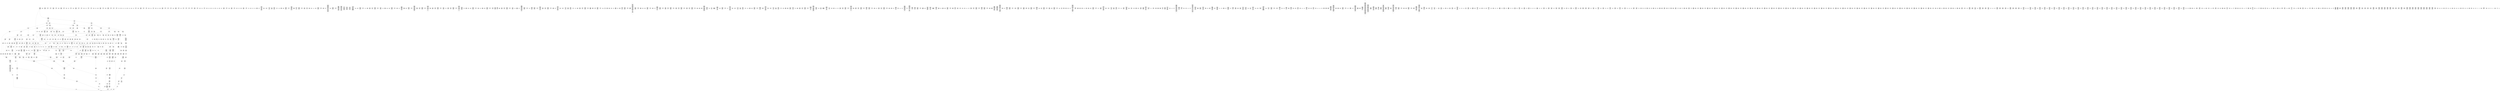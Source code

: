/* Generated by GvGen v.1.0 (https://www.github.com/stricaud/gvgen) */

digraph G {
compound=true;
   node1 [label="[anywhere]"];
   node2 [label="# 0x0
PUSHX Data
PUSHX Data
MSTORE
PUSHX LogicData
CALLDATASIZE
LT
PUSHX Data
JUMPI
"];
   node3 [label="# 0xd
PUSHX Data
CALLDATALOAD
PUSHX BitData
SHR
PUSHX LogicData
GT
PUSHX Data
JUMPI
"];
   node4 [label="# 0x1e
PUSHX LogicData
GT
PUSHX Data
JUMPI
"];
   node5 [label="# 0x29
PUSHX LogicData
GT
PUSHX Data
JUMPI
"];
   node6 [label="# 0x34
PUSHX LogicData
GT
PUSHX Data
JUMPI
"];
   node7 [label="# 0x3f
PUSHX LogicData
EQ
PUSHX Data
JUMPI
"];
   node8 [label="# 0x4a
PUSHX LogicData
EQ
PUSHX Data
JUMPI
"];
   node9 [label="# 0x55
PUSHX LogicData
EQ
PUSHX Data
JUMPI
"];
   node10 [label="# 0x60
PUSHX LogicData
EQ
PUSHX Data
JUMPI
"];
   node11 [label="# 0x6b
PUSHX Data
JUMP
"];
   node12 [label="# 0x6f
JUMPDEST
PUSHX LogicData
EQ
PUSHX Data
JUMPI
"];
   node13 [label="# 0x7b
PUSHX LogicData
EQ
PUSHX Data
JUMPI
"];
   node14 [label="# 0x86
PUSHX LogicData
EQ
PUSHX Data
JUMPI
"];
   node15 [label="# 0x91
PUSHX Data
JUMP
"];
   node16 [label="# 0x95
JUMPDEST
PUSHX LogicData
EQ
PUSHX Data
JUMPI
"];
   node17 [label="# 0xa1
PUSHX LogicData
EQ
PUSHX Data
JUMPI
"];
   node18 [label="# 0xac
PUSHX LogicData
EQ
PUSHX Data
JUMPI
"];
   node19 [label="# 0xb7
PUSHX LogicData
EQ
PUSHX Data
JUMPI
"];
   node20 [label="# 0xc2
PUSHX LogicData
EQ
PUSHX Data
JUMPI
"];
   node21 [label="# 0xcd
PUSHX LogicData
EQ
PUSHX Data
JUMPI
"];
   node22 [label="# 0xd8
PUSHX Data
JUMP
"];
   node23 [label="# 0xdc
JUMPDEST
PUSHX LogicData
GT
PUSHX Data
JUMPI
"];
   node24 [label="# 0xe8
PUSHX LogicData
EQ
PUSHX Data
JUMPI
"];
   node25 [label="# 0xf3
PUSHX LogicData
EQ
PUSHX Data
JUMPI
"];
   node26 [label="# 0xfe
PUSHX LogicData
EQ
PUSHX Data
JUMPI
"];
   node27 [label="# 0x109
PUSHX LogicData
EQ
PUSHX Data
JUMPI
"];
   node28 [label="# 0x114
PUSHX LogicData
EQ
PUSHX Data
JUMPI
"];
   node29 [label="# 0x11f
PUSHX LogicData
EQ
PUSHX Data
JUMPI
"];
   node30 [label="# 0x12a
PUSHX Data
JUMP
"];
   node31 [label="# 0x12e
JUMPDEST
PUSHX LogicData
EQ
PUSHX Data
JUMPI
"];
   node32 [label="# 0x13a
PUSHX LogicData
EQ
PUSHX Data
JUMPI
"];
   node33 [label="# 0x145
PUSHX LogicData
EQ
PUSHX Data
JUMPI
"];
   node34 [label="# 0x150
PUSHX LogicData
EQ
PUSHX Data
JUMPI
"];
   node35 [label="# 0x15b
PUSHX LogicData
EQ
PUSHX Data
JUMPI
"];
   node36 [label="# 0x166
PUSHX LogicData
EQ
PUSHX Data
JUMPI
"];
   node37 [label="# 0x171
PUSHX Data
JUMP
"];
   node38 [label="# 0x175
JUMPDEST
PUSHX LogicData
GT
PUSHX Data
JUMPI
"];
   node39 [label="# 0x181
PUSHX LogicData
GT
PUSHX Data
JUMPI
"];
   node40 [label="# 0x18c
PUSHX LogicData
GT
PUSHX Data
JUMPI
"];
   node41 [label="# 0x197
PUSHX LogicData
EQ
PUSHX Data
JUMPI
"];
   node42 [label="# 0x1a2
PUSHX LogicData
EQ
PUSHX Data
JUMPI
"];
   node43 [label="# 0x1ad
PUSHX LogicData
EQ
PUSHX Data
JUMPI
"];
   node44 [label="# 0x1b8
PUSHX LogicData
EQ
PUSHX Data
JUMPI
"];
   node45 [label="# 0x1c3
PUSHX Data
JUMP
"];
   node46 [label="# 0x1c7
JUMPDEST
PUSHX LogicData
EQ
PUSHX Data
JUMPI
"];
   node47 [label="# 0x1d3
PUSHX LogicData
EQ
PUSHX Data
JUMPI
"];
   node48 [label="# 0x1de
PUSHX LogicData
EQ
PUSHX Data
JUMPI
"];
   node49 [label="# 0x1e9
PUSHX Data
JUMP
"];
   node50 [label="# 0x1ed
JUMPDEST
PUSHX LogicData
EQ
PUSHX Data
JUMPI
"];
   node51 [label="# 0x1f9
PUSHX LogicData
EQ
PUSHX Data
JUMPI
"];
   node52 [label="# 0x204
PUSHX LogicData
EQ
PUSHX Data
JUMPI
"];
   node53 [label="# 0x20f
PUSHX LogicData
EQ
PUSHX Data
JUMPI
"];
   node54 [label="# 0x21a
PUSHX LogicData
EQ
PUSHX Data
JUMPI
"];
   node55 [label="# 0x225
PUSHX LogicData
EQ
PUSHX Data
JUMPI
"];
   node56 [label="# 0x230
PUSHX Data
JUMP
"];
   node57 [label="# 0x234
JUMPDEST
PUSHX LogicData
GT
PUSHX Data
JUMPI
"];
   node58 [label="# 0x240
PUSHX LogicData
EQ
PUSHX Data
JUMPI
"];
   node59 [label="# 0x24b
PUSHX LogicData
EQ
PUSHX Data
JUMPI
"];
   node60 [label="# 0x256
PUSHX LogicData
EQ
PUSHX Data
JUMPI
"];
   node61 [label="# 0x261
PUSHX LogicData
EQ
PUSHX Data
JUMPI
"];
   node62 [label="# 0x26c
PUSHX LogicData
EQ
PUSHX Data
JUMPI
"];
   node63 [label="# 0x277
PUSHX LogicData
EQ
PUSHX Data
JUMPI
"];
   node64 [label="# 0x282
PUSHX Data
JUMP
"];
   node65 [label="# 0x286
JUMPDEST
PUSHX LogicData
EQ
PUSHX Data
JUMPI
"];
   node66 [label="# 0x292
PUSHX LogicData
EQ
PUSHX Data
JUMPI
"];
   node67 [label="# 0x29d
PUSHX LogicData
EQ
PUSHX Data
JUMPI
"];
   node68 [label="# 0x2a8
PUSHX LogicData
EQ
PUSHX Data
JUMPI
"];
   node69 [label="# 0x2b3
PUSHX LogicData
EQ
PUSHX Data
JUMPI
"];
   node70 [label="# 0x2be
PUSHX LogicData
EQ
PUSHX Data
JUMPI
"];
   node71 [label="# 0x2c9
JUMPDEST
PUSHX Data
REVERT
"];
   node72 [label="# 0x2ce
JUMPDEST
CALLVALUE
ISZERO
PUSHX Data
JUMPI
"];
   node73 [label="# 0x2d6
PUSHX Data
REVERT
"];
   node74 [label="# 0x2da
JUMPDEST
PUSHX Data
PUSHX ArithData
CALLDATASIZE
SUB
ADD
PUSHX Data
PUSHX Data
JUMP
"];
   node75 [label="# 0x2f0
JUMPDEST
PUSHX Data
JUMP
"];
   node76 [label="# 0x2f5
JUMPDEST
PUSHX MemData
MLOAD
PUSHX Data
PUSHX Data
JUMP
"];
   node77 [label="# 0x302
JUMPDEST
PUSHX MemData
MLOAD
SUB
RETURN
"];
   node78 [label="# 0x30b
JUMPDEST
CALLVALUE
ISZERO
PUSHX Data
JUMPI
"];
   node79 [label="# 0x313
PUSHX Data
REVERT
"];
   node80 [label="# 0x317
JUMPDEST
PUSHX Data
PUSHX Data
JUMP
"];
   node81 [label="# 0x320
JUMPDEST
PUSHX MemData
MLOAD
PUSHX Data
PUSHX Data
JUMP
"];
   node82 [label="# 0x32d
JUMPDEST
PUSHX MemData
MLOAD
SUB
RETURN
"];
   node83 [label="# 0x336
JUMPDEST
CALLVALUE
ISZERO
PUSHX Data
JUMPI
"];
   node84 [label="# 0x33e
PUSHX Data
REVERT
"];
   node85 [label="# 0x342
JUMPDEST
PUSHX Data
PUSHX Data
JUMP
"];
   node86 [label="# 0x34b
JUMPDEST
PUSHX MemData
MLOAD
PUSHX Data
PUSHX Data
JUMP
"];
   node87 [label="# 0x358
JUMPDEST
PUSHX MemData
MLOAD
SUB
RETURN
"];
   node88 [label="# 0x361
JUMPDEST
CALLVALUE
ISZERO
PUSHX Data
JUMPI
"];
   node89 [label="# 0x369
PUSHX Data
REVERT
"];
   node90 [label="# 0x36d
JUMPDEST
PUSHX Data
PUSHX ArithData
CALLDATASIZE
SUB
ADD
PUSHX Data
PUSHX Data
JUMP
"];
   node91 [label="# 0x383
JUMPDEST
PUSHX Data
JUMP
"];
   node92 [label="# 0x388
JUMPDEST
PUSHX MemData
MLOAD
PUSHX Data
PUSHX Data
JUMP
"];
   node93 [label="# 0x395
JUMPDEST
PUSHX MemData
MLOAD
SUB
RETURN
"];
   node94 [label="# 0x39e
JUMPDEST
CALLVALUE
ISZERO
PUSHX Data
JUMPI
"];
   node95 [label="# 0x3a6
PUSHX Data
REVERT
"];
   node96 [label="# 0x3aa
JUMPDEST
PUSHX Data
PUSHX ArithData
CALLDATASIZE
SUB
ADD
PUSHX Data
PUSHX Data
JUMP
"];
   node97 [label="# 0x3c0
JUMPDEST
PUSHX Data
JUMP
"];
   node98 [label="# 0x3c5
JUMPDEST
STOP
"];
   node99 [label="# 0x3c7
JUMPDEST
CALLVALUE
ISZERO
PUSHX Data
JUMPI
"];
   node100 [label="# 0x3cf
PUSHX Data
REVERT
"];
   node101 [label="# 0x3d3
JUMPDEST
PUSHX Data
PUSHX Data
JUMP
"];
   node102 [label="# 0x3dc
JUMPDEST
PUSHX MemData
MLOAD
PUSHX Data
PUSHX Data
JUMP
"];
   node103 [label="# 0x3e9
JUMPDEST
PUSHX MemData
MLOAD
SUB
RETURN
"];
   node104 [label="# 0x3f2
JUMPDEST
PUSHX Data
PUSHX ArithData
CALLDATASIZE
SUB
ADD
PUSHX Data
PUSHX Data
JUMP
"];
   node105 [label="# 0x407
JUMPDEST
PUSHX Data
JUMP
"];
   node106 [label="# 0x40c
JUMPDEST
PUSHX MemData
MLOAD
PUSHX Data
PUSHX Data
JUMP
"];
   node107 [label="# 0x419
JUMPDEST
PUSHX MemData
MLOAD
SUB
RETURN
"];
   node108 [label="# 0x422
JUMPDEST
CALLVALUE
ISZERO
PUSHX Data
JUMPI
"];
   node109 [label="# 0x42a
PUSHX Data
REVERT
"];
   node110 [label="# 0x42e
JUMPDEST
PUSHX Data
PUSHX Data
JUMP
"];
   node111 [label="# 0x437
JUMPDEST
PUSHX MemData
MLOAD
PUSHX Data
PUSHX Data
JUMP
"];
   node112 [label="# 0x444
JUMPDEST
PUSHX MemData
MLOAD
SUB
RETURN
"];
   node113 [label="# 0x44d
JUMPDEST
CALLVALUE
ISZERO
PUSHX Data
JUMPI
"];
   node114 [label="# 0x455
PUSHX Data
REVERT
"];
   node115 [label="# 0x459
JUMPDEST
PUSHX Data
PUSHX ArithData
CALLDATASIZE
SUB
ADD
PUSHX Data
PUSHX Data
JUMP
"];
   node116 [label="# 0x46f
JUMPDEST
PUSHX Data
JUMP
"];
   node117 [label="# 0x474
JUMPDEST
STOP
"];
   node118 [label="# 0x476
JUMPDEST
CALLVALUE
ISZERO
PUSHX Data
JUMPI
"];
   node119 [label="# 0x47e
PUSHX Data
REVERT
"];
   node120 [label="# 0x482
JUMPDEST
PUSHX Data
PUSHX Data
JUMP
"];
   node121 [label="# 0x48b
JUMPDEST
PUSHX MemData
MLOAD
PUSHX Data
PUSHX Data
JUMP
"];
   node122 [label="# 0x498
JUMPDEST
PUSHX MemData
MLOAD
SUB
RETURN
"];
   node123 [label="# 0x4a1
JUMPDEST
CALLVALUE
ISZERO
PUSHX Data
JUMPI
"];
   node124 [label="# 0x4a9
PUSHX Data
REVERT
"];
   node125 [label="# 0x4ad
JUMPDEST
PUSHX Data
PUSHX Data
JUMP
"];
   node126 [label="# 0x4b6
JUMPDEST
PUSHX MemData
MLOAD
PUSHX Data
PUSHX Data
JUMP
"];
   node127 [label="# 0x4c3
JUMPDEST
PUSHX MemData
MLOAD
SUB
RETURN
"];
   node128 [label="# 0x4cc
JUMPDEST
CALLVALUE
ISZERO
PUSHX Data
JUMPI
"];
   node129 [label="# 0x4d4
PUSHX Data
REVERT
"];
   node130 [label="# 0x4d8
JUMPDEST
PUSHX Data
PUSHX ArithData
CALLDATASIZE
SUB
ADD
PUSHX Data
PUSHX Data
JUMP
"];
   node131 [label="# 0x4ee
JUMPDEST
PUSHX Data
JUMP
"];
   node132 [label="# 0x4f3
JUMPDEST
STOP
"];
   node133 [label="# 0x4f5
JUMPDEST
CALLVALUE
ISZERO
PUSHX Data
JUMPI
"];
   node134 [label="# 0x4fd
PUSHX Data
REVERT
"];
   node135 [label="# 0x501
JUMPDEST
PUSHX Data
PUSHX ArithData
CALLDATASIZE
SUB
ADD
PUSHX Data
PUSHX Data
JUMP
"];
   node136 [label="# 0x517
JUMPDEST
PUSHX Data
JUMP
"];
   node137 [label="# 0x51c
JUMPDEST
PUSHX MemData
MLOAD
PUSHX Data
PUSHX Data
JUMP
"];
   node138 [label="# 0x529
JUMPDEST
PUSHX MemData
MLOAD
SUB
RETURN
"];
   node139 [label="# 0x532
JUMPDEST
CALLVALUE
ISZERO
PUSHX Data
JUMPI
"];
   node140 [label="# 0x53a
PUSHX Data
REVERT
"];
   node141 [label="# 0x53e
JUMPDEST
PUSHX Data
PUSHX ArithData
CALLDATASIZE
SUB
ADD
PUSHX Data
PUSHX Data
JUMP
"];
   node142 [label="# 0x554
JUMPDEST
PUSHX Data
JUMP
"];
   node143 [label="# 0x559
JUMPDEST
PUSHX MemData
MLOAD
PUSHX Data
PUSHX Data
JUMP
"];
   node144 [label="# 0x566
JUMPDEST
PUSHX MemData
MLOAD
SUB
RETURN
"];
   node145 [label="# 0x56f
JUMPDEST
CALLVALUE
ISZERO
PUSHX Data
JUMPI
"];
   node146 [label="# 0x577
PUSHX Data
REVERT
"];
   node147 [label="# 0x57b
JUMPDEST
PUSHX Data
PUSHX Data
JUMP
"];
   node148 [label="# 0x584
JUMPDEST
PUSHX MemData
MLOAD
PUSHX Data
PUSHX Data
JUMP
"];
   node149 [label="# 0x591
JUMPDEST
PUSHX MemData
MLOAD
SUB
RETURN
"];
   node150 [label="# 0x59a
JUMPDEST
CALLVALUE
ISZERO
PUSHX Data
JUMPI
"];
   node151 [label="# 0x5a2
PUSHX Data
REVERT
"];
   node152 [label="# 0x5a6
JUMPDEST
PUSHX Data
PUSHX Data
JUMP
"];
   node153 [label="# 0x5af
JUMPDEST
PUSHX MemData
MLOAD
PUSHX Data
PUSHX Data
JUMP
"];
   node154 [label="# 0x5bc
JUMPDEST
PUSHX MemData
MLOAD
SUB
RETURN
"];
   node155 [label="# 0x5c5
JUMPDEST
CALLVALUE
ISZERO
PUSHX Data
JUMPI
"];
   node156 [label="# 0x5cd
PUSHX Data
REVERT
"];
   node157 [label="# 0x5d1
JUMPDEST
PUSHX Data
PUSHX Data
JUMP
"];
   node158 [label="# 0x5da
JUMPDEST
STOP
"];
   node159 [label="# 0x5dc
JUMPDEST
CALLVALUE
ISZERO
PUSHX Data
JUMPI
"];
   node160 [label="# 0x5e4
PUSHX Data
REVERT
"];
   node161 [label="# 0x5e8
JUMPDEST
PUSHX Data
PUSHX ArithData
CALLDATASIZE
SUB
ADD
PUSHX Data
PUSHX Data
JUMP
"];
   node162 [label="# 0x5fe
JUMPDEST
PUSHX Data
JUMP
"];
   node163 [label="# 0x603
JUMPDEST
STOP
"];
   node164 [label="# 0x605
JUMPDEST
CALLVALUE
ISZERO
PUSHX Data
JUMPI
"];
   node165 [label="# 0x60d
PUSHX Data
REVERT
"];
   node166 [label="# 0x611
JUMPDEST
PUSHX Data
PUSHX Data
JUMP
"];
   node167 [label="# 0x61a
JUMPDEST
STOP
"];
   node168 [label="# 0x61c
JUMPDEST
CALLVALUE
ISZERO
PUSHX Data
JUMPI
"];
   node169 [label="# 0x624
PUSHX Data
REVERT
"];
   node170 [label="# 0x628
JUMPDEST
PUSHX Data
PUSHX ArithData
CALLDATASIZE
SUB
ADD
PUSHX Data
PUSHX Data
JUMP
"];
   node171 [label="# 0x63e
JUMPDEST
PUSHX Data
JUMP
"];
   node172 [label="# 0x643
JUMPDEST
STOP
"];
   node173 [label="# 0x645
JUMPDEST
CALLVALUE
ISZERO
PUSHX Data
JUMPI
"];
   node174 [label="# 0x64d
PUSHX Data
REVERT
"];
   node175 [label="# 0x651
JUMPDEST
PUSHX Data
PUSHX ArithData
CALLDATASIZE
SUB
ADD
PUSHX Data
PUSHX Data
JUMP
"];
   node176 [label="# 0x667
JUMPDEST
PUSHX Data
JUMP
"];
   node177 [label="# 0x66c
JUMPDEST
STOP
"];
   node178 [label="# 0x66e
JUMPDEST
CALLVALUE
ISZERO
PUSHX Data
JUMPI
"];
   node179 [label="# 0x676
PUSHX Data
REVERT
"];
   node180 [label="# 0x67a
JUMPDEST
PUSHX Data
PUSHX Data
JUMP
"];
   node181 [label="# 0x683
JUMPDEST
PUSHX MemData
MLOAD
PUSHX Data
PUSHX Data
JUMP
"];
   node182 [label="# 0x690
JUMPDEST
PUSHX MemData
MLOAD
SUB
RETURN
"];
   node183 [label="# 0x699
JUMPDEST
CALLVALUE
ISZERO
PUSHX Data
JUMPI
"];
   node184 [label="# 0x6a1
PUSHX Data
REVERT
"];
   node185 [label="# 0x6a5
JUMPDEST
PUSHX Data
PUSHX ArithData
CALLDATASIZE
SUB
ADD
PUSHX Data
PUSHX Data
JUMP
"];
   node186 [label="# 0x6bb
JUMPDEST
PUSHX Data
JUMP
"];
   node187 [label="# 0x6c0
JUMPDEST
PUSHX MemData
MLOAD
PUSHX Data
PUSHX Data
JUMP
"];
   node188 [label="# 0x6cd
JUMPDEST
PUSHX MemData
MLOAD
SUB
RETURN
"];
   node189 [label="# 0x6d6
JUMPDEST
CALLVALUE
ISZERO
PUSHX Data
JUMPI
"];
   node190 [label="# 0x6de
PUSHX Data
REVERT
"];
   node191 [label="# 0x6e2
JUMPDEST
PUSHX Data
PUSHX Data
JUMP
"];
   node192 [label="# 0x6eb
JUMPDEST
PUSHX MemData
MLOAD
PUSHX Data
PUSHX Data
JUMP
"];
   node193 [label="# 0x6f8
JUMPDEST
PUSHX MemData
MLOAD
SUB
RETURN
"];
   node194 [label="# 0x701
JUMPDEST
CALLVALUE
ISZERO
PUSHX Data
JUMPI
"];
   node195 [label="# 0x709
PUSHX Data
REVERT
"];
   node196 [label="# 0x70d
JUMPDEST
PUSHX Data
PUSHX ArithData
CALLDATASIZE
SUB
ADD
PUSHX Data
PUSHX Data
JUMP
"];
   node197 [label="# 0x723
JUMPDEST
PUSHX Data
JUMP
"];
   node198 [label="# 0x728
JUMPDEST
STOP
"];
   node199 [label="# 0x72a
JUMPDEST
CALLVALUE
ISZERO
PUSHX Data
JUMPI
"];
   node200 [label="# 0x732
PUSHX Data
REVERT
"];
   node201 [label="# 0x736
JUMPDEST
PUSHX Data
PUSHX Data
JUMP
"];
   node202 [label="# 0x73f
JUMPDEST
PUSHX MemData
MLOAD
PUSHX Data
PUSHX Data
JUMP
"];
   node203 [label="# 0x74c
JUMPDEST
PUSHX MemData
MLOAD
SUB
RETURN
"];
   node204 [label="# 0x755
JUMPDEST
PUSHX Data
PUSHX ArithData
CALLDATASIZE
SUB
ADD
PUSHX Data
PUSHX Data
JUMP
"];
   node205 [label="# 0x76a
JUMPDEST
PUSHX Data
JUMP
"];
   node206 [label="# 0x76f
JUMPDEST
STOP
"];
   node207 [label="# 0x771
JUMPDEST
CALLVALUE
ISZERO
PUSHX Data
JUMPI
"];
   node208 [label="# 0x779
PUSHX Data
REVERT
"];
   node209 [label="# 0x77d
JUMPDEST
PUSHX Data
PUSHX ArithData
CALLDATASIZE
SUB
ADD
PUSHX Data
PUSHX Data
JUMP
"];
   node210 [label="# 0x793
JUMPDEST
PUSHX Data
JUMP
"];
   node211 [label="# 0x798
JUMPDEST
PUSHX MemData
MLOAD
PUSHX Data
PUSHX Data
JUMP
"];
   node212 [label="# 0x7a5
JUMPDEST
PUSHX MemData
MLOAD
SUB
RETURN
"];
   node213 [label="# 0x7ae
JUMPDEST
CALLVALUE
ISZERO
PUSHX Data
JUMPI
"];
   node214 [label="# 0x7b6
PUSHX Data
REVERT
"];
   node215 [label="# 0x7ba
JUMPDEST
PUSHX Data
PUSHX Data
JUMP
"];
   node216 [label="# 0x7c3
JUMPDEST
PUSHX MemData
MLOAD
PUSHX Data
PUSHX Data
JUMP
"];
   node217 [label="# 0x7d0
JUMPDEST
PUSHX MemData
MLOAD
SUB
RETURN
"];
   node218 [label="# 0x7d9
JUMPDEST
CALLVALUE
ISZERO
PUSHX Data
JUMPI
"];
   node219 [label="# 0x7e1
PUSHX Data
REVERT
"];
   node220 [label="# 0x7e5
JUMPDEST
PUSHX Data
PUSHX Data
JUMP
"];
   node221 [label="# 0x7ee
JUMPDEST
PUSHX MemData
MLOAD
PUSHX Data
PUSHX Data
JUMP
"];
   node222 [label="# 0x7fb
JUMPDEST
PUSHX MemData
MLOAD
SUB
RETURN
"];
   node223 [label="# 0x804
JUMPDEST
CALLVALUE
ISZERO
PUSHX Data
JUMPI
"];
   node224 [label="# 0x80c
PUSHX Data
REVERT
"];
   node225 [label="# 0x810
JUMPDEST
PUSHX Data
PUSHX ArithData
CALLDATASIZE
SUB
ADD
PUSHX Data
PUSHX Data
JUMP
"];
   node226 [label="# 0x826
JUMPDEST
PUSHX Data
JUMP
"];
   node227 [label="# 0x82b
JUMPDEST
PUSHX MemData
MLOAD
PUSHX Data
PUSHX Data
JUMP
"];
   node228 [label="# 0x838
JUMPDEST
PUSHX MemData
MLOAD
SUB
RETURN
"];
   node229 [label="# 0x841
JUMPDEST
CALLVALUE
ISZERO
PUSHX Data
JUMPI
"];
   node230 [label="# 0x849
PUSHX Data
REVERT
"];
   node231 [label="# 0x84d
JUMPDEST
PUSHX Data
PUSHX Data
JUMP
"];
   node232 [label="# 0x856
JUMPDEST
STOP
"];
   node233 [label="# 0x858
JUMPDEST
CALLVALUE
ISZERO
PUSHX Data
JUMPI
"];
   node234 [label="# 0x860
PUSHX Data
REVERT
"];
   node235 [label="# 0x864
JUMPDEST
PUSHX Data
PUSHX Data
JUMP
"];
   node236 [label="# 0x86d
JUMPDEST
PUSHX MemData
MLOAD
PUSHX Data
PUSHX Data
JUMP
"];
   node237 [label="# 0x87a
JUMPDEST
PUSHX MemData
MLOAD
SUB
RETURN
"];
   node238 [label="# 0x883
JUMPDEST
CALLVALUE
ISZERO
PUSHX Data
JUMPI
"];
   node239 [label="# 0x88b
PUSHX Data
REVERT
"];
   node240 [label="# 0x88f
JUMPDEST
PUSHX Data
PUSHX Data
JUMP
"];
   node241 [label="# 0x898
JUMPDEST
PUSHX MemData
MLOAD
PUSHX Data
PUSHX Data
JUMP
"];
   node242 [label="# 0x8a5
JUMPDEST
PUSHX MemData
MLOAD
SUB
RETURN
"];
   node243 [label="# 0x8ae
JUMPDEST
CALLVALUE
ISZERO
PUSHX Data
JUMPI
"];
   node244 [label="# 0x8b6
PUSHX Data
REVERT
"];
   node245 [label="# 0x8ba
JUMPDEST
PUSHX Data
PUSHX Data
JUMP
"];
   node246 [label="# 0x8c3
JUMPDEST
PUSHX MemData
MLOAD
PUSHX Data
PUSHX Data
JUMP
"];
   node247 [label="# 0x8d0
JUMPDEST
PUSHX MemData
MLOAD
SUB
RETURN
"];
   node248 [label="# 0x8d9
JUMPDEST
CALLVALUE
ISZERO
PUSHX Data
JUMPI
"];
   node249 [label="# 0x8e1
PUSHX Data
REVERT
"];
   node250 [label="# 0x8e5
JUMPDEST
PUSHX Data
PUSHX Data
JUMP
"];
   node251 [label="# 0x8ee
JUMPDEST
PUSHX MemData
MLOAD
PUSHX Data
PUSHX Data
JUMP
"];
   node252 [label="# 0x8fb
JUMPDEST
PUSHX MemData
MLOAD
SUB
RETURN
"];
   node253 [label="# 0x904
JUMPDEST
CALLVALUE
ISZERO
PUSHX Data
JUMPI
"];
   node254 [label="# 0x90c
PUSHX Data
REVERT
"];
   node255 [label="# 0x910
JUMPDEST
PUSHX Data
PUSHX Data
JUMP
"];
   node256 [label="# 0x919
JUMPDEST
PUSHX MemData
MLOAD
PUSHX Data
PUSHX Data
JUMP
"];
   node257 [label="# 0x926
JUMPDEST
PUSHX MemData
MLOAD
SUB
RETURN
"];
   node258 [label="# 0x92f
JUMPDEST
CALLVALUE
ISZERO
PUSHX Data
JUMPI
"];
   node259 [label="# 0x937
PUSHX Data
REVERT
"];
   node260 [label="# 0x93b
JUMPDEST
PUSHX Data
PUSHX ArithData
CALLDATASIZE
SUB
ADD
PUSHX Data
PUSHX Data
JUMP
"];
   node261 [label="# 0x951
JUMPDEST
PUSHX Data
JUMP
"];
   node262 [label="# 0x956
JUMPDEST
STOP
"];
   node263 [label="# 0x958
JUMPDEST
CALLVALUE
ISZERO
PUSHX Data
JUMPI
"];
   node264 [label="# 0x960
PUSHX Data
REVERT
"];
   node265 [label="# 0x964
JUMPDEST
PUSHX Data
PUSHX Data
JUMP
"];
   node266 [label="# 0x96d
JUMPDEST
PUSHX MemData
MLOAD
PUSHX Data
PUSHX Data
JUMP
"];
   node267 [label="# 0x97a
JUMPDEST
PUSHX MemData
MLOAD
SUB
RETURN
"];
   node268 [label="# 0x983
JUMPDEST
PUSHX Data
PUSHX ArithData
CALLDATASIZE
SUB
ADD
PUSHX Data
PUSHX Data
JUMP
"];
   node269 [label="# 0x998
JUMPDEST
PUSHX Data
JUMP
"];
   node270 [label="# 0x99d
JUMPDEST
STOP
"];
   node271 [label="# 0x99f
JUMPDEST
CALLVALUE
ISZERO
PUSHX Data
JUMPI
"];
   node272 [label="# 0x9a7
PUSHX Data
REVERT
"];
   node273 [label="# 0x9ab
JUMPDEST
PUSHX Data
PUSHX ArithData
CALLDATASIZE
SUB
ADD
PUSHX Data
PUSHX Data
JUMP
"];
   node274 [label="# 0x9c1
JUMPDEST
PUSHX Data
JUMP
"];
   node275 [label="# 0x9c6
JUMPDEST
STOP
"];
   node276 [label="# 0x9c8
JUMPDEST
CALLVALUE
ISZERO
PUSHX Data
JUMPI
"];
   node277 [label="# 0x9d0
PUSHX Data
REVERT
"];
   node278 [label="# 0x9d4
JUMPDEST
PUSHX Data
PUSHX ArithData
CALLDATASIZE
SUB
ADD
PUSHX Data
PUSHX Data
JUMP
"];
   node279 [label="# 0x9ea
JUMPDEST
PUSHX Data
JUMP
"];
   node280 [label="# 0x9ef
JUMPDEST
STOP
"];
   node281 [label="# 0x9f1
JUMPDEST
CALLVALUE
ISZERO
PUSHX Data
JUMPI
"];
   node282 [label="# 0x9f9
PUSHX Data
REVERT
"];
   node283 [label="# 0x9fd
JUMPDEST
PUSHX Data
PUSHX ArithData
CALLDATASIZE
SUB
ADD
PUSHX Data
PUSHX Data
JUMP
"];
   node284 [label="# 0xa13
JUMPDEST
PUSHX Data
JUMP
"];
   node285 [label="# 0xa18
JUMPDEST
STOP
"];
   node286 [label="# 0xa1a
JUMPDEST
CALLVALUE
ISZERO
PUSHX Data
JUMPI
"];
   node287 [label="# 0xa22
PUSHX Data
REVERT
"];
   node288 [label="# 0xa26
JUMPDEST
PUSHX Data
PUSHX Data
JUMP
"];
   node289 [label="# 0xa2f
JUMPDEST
PUSHX MemData
MLOAD
PUSHX Data
PUSHX Data
JUMP
"];
   node290 [label="# 0xa3c
JUMPDEST
PUSHX MemData
MLOAD
SUB
RETURN
"];
   node291 [label="# 0xa45
JUMPDEST
CALLVALUE
ISZERO
PUSHX Data
JUMPI
"];
   node292 [label="# 0xa4d
PUSHX Data
REVERT
"];
   node293 [label="# 0xa51
JUMPDEST
PUSHX Data
PUSHX ArithData
CALLDATASIZE
SUB
ADD
PUSHX Data
PUSHX Data
JUMP
"];
   node294 [label="# 0xa67
JUMPDEST
PUSHX Data
JUMP
"];
   node295 [label="# 0xa6c
JUMPDEST
PUSHX MemData
MLOAD
PUSHX Data
PUSHX Data
JUMP
"];
   node296 [label="# 0xa79
JUMPDEST
PUSHX MemData
MLOAD
SUB
RETURN
"];
   node297 [label="# 0xa82
JUMPDEST
CALLVALUE
ISZERO
PUSHX Data
JUMPI
"];
   node298 [label="# 0xa8a
PUSHX Data
REVERT
"];
   node299 [label="# 0xa8e
JUMPDEST
PUSHX Data
PUSHX ArithData
CALLDATASIZE
SUB
ADD
PUSHX Data
PUSHX Data
JUMP
"];
   node300 [label="# 0xaa4
JUMPDEST
PUSHX Data
JUMP
"];
   node301 [label="# 0xaa9
JUMPDEST
STOP
"];
   node302 [label="# 0xaab
JUMPDEST
CALLVALUE
ISZERO
PUSHX Data
JUMPI
"];
   node303 [label="# 0xab3
PUSHX Data
REVERT
"];
   node304 [label="# 0xab7
JUMPDEST
PUSHX Data
PUSHX ArithData
CALLDATASIZE
SUB
ADD
PUSHX Data
PUSHX Data
JUMP
"];
   node305 [label="# 0xacd
JUMPDEST
PUSHX Data
JUMP
"];
   node306 [label="# 0xad2
JUMPDEST
PUSHX MemData
MLOAD
PUSHX Data
PUSHX Data
JUMP
"];
   node307 [label="# 0xadf
JUMPDEST
PUSHX MemData
MLOAD
SUB
RETURN
"];
   node308 [label="# 0xae8
JUMPDEST
CALLVALUE
ISZERO
PUSHX Data
JUMPI
"];
   node309 [label="# 0xaf0
PUSHX Data
REVERT
"];
   node310 [label="# 0xaf4
JUMPDEST
PUSHX Data
PUSHX Data
JUMP
"];
   node311 [label="# 0xafd
JUMPDEST
STOP
"];
   node312 [label="# 0xaff
JUMPDEST
CALLVALUE
ISZERO
PUSHX Data
JUMPI
"];
   node313 [label="# 0xb07
PUSHX Data
REVERT
"];
   node314 [label="# 0xb0b
JUMPDEST
PUSHX Data
PUSHX ArithData
CALLDATASIZE
SUB
ADD
PUSHX Data
PUSHX Data
JUMP
"];
   node315 [label="# 0xb21
JUMPDEST
PUSHX Data
JUMP
"];
   node316 [label="# 0xb26
JUMPDEST
STOP
"];
   node317 [label="# 0xb28
JUMPDEST
CALLVALUE
ISZERO
PUSHX Data
JUMPI
"];
   node318 [label="# 0xb30
PUSHX Data
REVERT
"];
   node319 [label="# 0xb34
JUMPDEST
PUSHX Data
PUSHX Data
JUMP
"];
   node320 [label="# 0xb3d
JUMPDEST
STOP
"];
   node321 [label="# 0xb3f
JUMPDEST
PUSHX Data
PUSHX Data
PUSHX Data
JUMP
"];
   node322 [label="# 0xb4a
JUMPDEST
JUMP
"];
   node323 [label="# 0xb51
JUMPDEST
PUSHX Data
JUMP
"];
   node324 [label="# 0xb56
JUMPDEST
PUSHX Data
PUSHX StorData
SLOAD
PUSHX Data
PUSHX Data
JUMP
"];
   node325 [label="# 0xb65
JUMPDEST
PUSHX ArithData
ADD
PUSHX ArithData
DIV
MUL
PUSHX ArithData
ADD
PUSHX MemData
MLOAD
ADD
PUSHX Data
MSTORE
MSTORE
PUSHX ArithData
ADD
SLOAD
PUSHX Data
PUSHX Data
JUMP
"];
   node326 [label="# 0xb91
JUMPDEST
ISZERO
PUSHX Data
JUMPI
"];
   node327 [label="# 0xb98
PUSHX LogicData
LT
PUSHX Data
JUMPI
"];
   node328 [label="# 0xba0
PUSHX ArithData
SLOAD
DIV
MUL
MSTORE
PUSHX ArithData
ADD
PUSHX Data
JUMP
"];
   node329 [label="# 0xbb3
JUMPDEST
ADD
PUSHX Data
MSTORE
PUSHX Data
PUSHX Data
SHA3
"];
   node330 [label="# 0xbc1
JUMPDEST
SLOAD
MSTORE
PUSHX ArithData
ADD
PUSHX ArithData
ADD
GT
PUSHX Data
JUMPI
"];
   node331 [label="# 0xbd5
SUB
PUSHX BitData
AND
ADD
"];
   node332 [label="# 0xbde
JUMPDEST
JUMP
"];
   node333 [label="# 0xbe8
JUMPDEST
PUSHX Data
PUSHX Data
PUSHX Data
JUMP
"];
   node334 [label="# 0xbf3
JUMPDEST
PUSHX Data
JUMPI
"];
   node335 [label="# 0xbf8
PUSHX MemData
MLOAD
PUSHX Data
MSTORE
PUSHX ArithData
ADD
PUSHX Data
PUSHX Data
JUMP
"];
   node336 [label="# 0xc29
JUMPDEST
PUSHX MemData
MLOAD
SUB
REVERT
"];
   node337 [label="# 0xc32
JUMPDEST
PUSHX Data
PUSHX ArithData
MSTORE
PUSHX ArithData
ADD
MSTORE
PUSHX ArithData
ADD
PUSHX Data
SHA3
PUSHX ArithData
SLOAD
PUSHX ArithData
EXP
DIV
PUSHX BitData
AND
JUMP
"];
   node338 [label="# 0xc6d
JUMPDEST
PUSHX Data
PUSHX Data
PUSHX Data
JUMP
"];
   node339 [label="# 0xc78
JUMPDEST
PUSHX BitData
AND
PUSHX BitData
AND
EQ
ISZERO
PUSHX Data
JUMPI
"];
   node340 [label="# 0xcaf
PUSHX MemData
MLOAD
PUSHX Data
MSTORE
PUSHX ArithData
ADD
PUSHX Data
PUSHX Data
JUMP
"];
   node341 [label="# 0xce0
JUMPDEST
PUSHX MemData
MLOAD
SUB
REVERT
"];
   node342 [label="# 0xce9
JUMPDEST
PUSHX BitData
AND
PUSHX Data
PUSHX Data
JUMP
"];
   node343 [label="# 0xd08
JUMPDEST
PUSHX BitData
AND
EQ
PUSHX Data
JUMPI
"];
   node344 [label="# 0xd25
PUSHX Data
PUSHX Data
PUSHX Data
JUMP
"];
   node345 [label="# 0xd31
JUMPDEST
PUSHX Data
JUMP
"];
   node346 [label="# 0xd36
JUMPDEST
"];
   node347 [label="# 0xd37
JUMPDEST
PUSHX Data
JUMPI
"];
   node348 [label="# 0xd3c
PUSHX MemData
MLOAD
PUSHX Data
MSTORE
PUSHX ArithData
ADD
PUSHX Data
PUSHX Data
JUMP
"];
   node349 [label="# 0xd6d
JUMPDEST
PUSHX MemData
MLOAD
SUB
REVERT
"];
   node350 [label="# 0xd76
JUMPDEST
PUSHX Data
PUSHX Data
JUMP
"];
   node351 [label="# 0xd80
JUMPDEST
JUMP
"];
   node352 [label="# 0xd85
JUMPDEST
PUSHX StorData
PUSHX ArithData
SLOAD
PUSHX ArithData
EXP
DIV
PUSHX BitData
AND
JUMP
"];
   node353 [label="# 0xdab
JUMPDEST
PUSHX Data
PUSHX Data
PUSHX MemData
MLOAD
PUSHX ArithData
ADD
PUSHX Data
MSTORE
PUSHX Data
PUSHX ArithData
PUSHX BitData
AND
PUSHX BitData
AND
MSTORE
PUSHX ArithData
ADD
MSTORE
PUSHX ArithData
ADD
PUSHX Data
SHA3
SLOAD
MSTORE
PUSHX ArithData
ADD
PUSHX BitData
AND
MSTORE
PUSHX ArithData
ADD
MSTORE
PUSHX Data
PUSHX Data
JUMP
"];
   node354 [label="# 0xe2e
JUMPDEST
PUSHX Data
JUMPI
"];
   node355 [label="# 0xe33
PUSHX MemData
MLOAD
PUSHX Data
MSTORE
PUSHX ArithData
ADD
PUSHX Data
PUSHX Data
JUMP
"];
   node356 [label="# 0xe64
JUMPDEST
PUSHX MemData
MLOAD
SUB
REVERT
"];
   node357 [label="# 0xe6d
JUMPDEST
PUSHX Data
PUSHX Data
PUSHX Data
PUSHX ArithData
PUSHX BitData
AND
PUSHX BitData
AND
MSTORE
PUSHX ArithData
ADD
MSTORE
PUSHX ArithData
ADD
PUSHX Data
SHA3
SLOAD
PUSHX BitData
PUSHX BitData
AND
JUMP
"];
   node358 [label="# 0xec0
JUMPDEST
PUSHX Data
PUSHX ArithData
PUSHX BitData
AND
PUSHX BitData
AND
MSTORE
PUSHX ArithData
ADD
MSTORE
PUSHX ArithData
ADD
PUSHX Data
SHA3
SSTORE
PUSHX Data
CALLER
PUSHX MemData
MLOAD
PUSHX Data
PUSHX Data
JUMP
"];
   node359 [label="# 0xf36
JUMPDEST
PUSHX MemData
MLOAD
SUB
LOGX
PUSHX Data
ADDRESS
PUSHX BitData
AND
PUSHX MemData
MLOAD
PUSHX ArithData
ADD
PUSHX Data
PUSHX Data
JUMP
"];
   node360 [label="# 0xf6b
JUMPDEST
PUSHX MemData
MLOAD
PUSHX ArithData
SUB
SUB
MSTORE
PUSHX Data
MSTORE
PUSHX MemData
MLOAD
PUSHX Data
PUSHX Data
JUMP
"];
   node361 [label="# 0xf87
JUMPDEST
PUSHX Data
PUSHX MemData
MLOAD
SUB
PUSHX Data
GAS
CALL
RETURNDATASIZE
PUSHX LogicData
EQ
PUSHX Data
JUMPI
"];
   node362 [label="# 0xfa3
PUSHX MemData
MLOAD
PUSHX BitData
NOT
PUSHX ArithData
RETURNDATASIZE
ADD
AND
ADD
PUSHX Data
MSTORE
RETURNDATASIZE
MSTORE
RETURNDATASIZE
PUSHX Data
PUSHX ArithData
ADD
RETURNDATACOPY
PUSHX Data
JUMP
"];
   node363 [label="# 0xfc4
JUMPDEST
PUSHX Data
"];
   node364 [label="# 0xfc9
JUMPDEST
PUSHX Data
JUMPI
"];
   node365 [label="# 0xfd4
PUSHX MemData
MLOAD
PUSHX Data
MSTORE
PUSHX ArithData
ADD
PUSHX Data
PUSHX Data
JUMP
"];
   node366 [label="# 0x1005
JUMPDEST
PUSHX MemData
MLOAD
SUB
REVERT
"];
   node367 [label="# 0x100e
JUMPDEST
JUMP
"];
   node368 [label="# 0x101d
JUMPDEST
PUSHX MemData
MLOAD
PUSHX ArithData
ADD
PUSHX Data
MSTORE
PUSHX Data
MSTORE
PUSHX ArithData
ADD
PUSHX Data
MSTORE
JUMP
"];
   node369 [label="# 0x1056
JUMPDEST
PUSHX Data
PUSHX Data
JUMP
"];
   node370 [label="# 0x105e
JUMPDEST
PUSHX BitData
AND
PUSHX Data
PUSHX Data
JUMP
"];
   node371 [label="# 0x107c
JUMPDEST
PUSHX BitData
AND
EQ
PUSHX Data
JUMPI
"];
   node372 [label="# 0x1098
PUSHX MemData
MLOAD
PUSHX Data
MSTORE
PUSHX ArithData
ADD
PUSHX Data
PUSHX Data
JUMP
"];
   node373 [label="# 0x10c9
JUMPDEST
PUSHX MemData
MLOAD
SUB
REVERT
"];
   node374 [label="# 0x10d2
JUMPDEST
PUSHX Data
MLOAD
PUSHX ArithData
ADD
PUSHX Data
PUSHX Data
JUMP
"];
   node375 [label="# 0x10e8
JUMPDEST
JUMP
"];
   node376 [label="# 0x10ec
JUMPDEST
PUSHX Data
PUSHX StorData
SLOAD
JUMP
"];
   node377 [label="# 0x10f9
JUMPDEST
PUSHX Data
PUSHX StorData
SLOAD
JUMP
"];
   node378 [label="# 0x1103
JUMPDEST
PUSHX Data
PUSHX Data
PUSHX Data
JUMP
"];
   node379 [label="# 0x110e
JUMPDEST
PUSHX Data
JUMP
"];
   node380 [label="# 0x1114
JUMPDEST
PUSHX Data
JUMPI
"];
   node381 [label="# 0x1119
PUSHX MemData
MLOAD
PUSHX Data
MSTORE
PUSHX ArithData
ADD
PUSHX Data
PUSHX Data
JUMP
"];
   node382 [label="# 0x114a
JUMPDEST
PUSHX MemData
MLOAD
SUB
REVERT
"];
   node383 [label="# 0x1153
JUMPDEST
PUSHX Data
PUSHX Data
JUMP
"];
   node384 [label="# 0x115e
JUMPDEST
JUMP
"];
   node385 [label="# 0x1163
JUMPDEST
PUSHX Data
PUSHX Data
PUSHX ArithData
PUSHX BitData
AND
PUSHX BitData
AND
MSTORE
PUSHX ArithData
ADD
MSTORE
PUSHX ArithData
ADD
PUSHX Data
SHA3
SLOAD
JUMP
"];
   node386 [label="# 0x11ac
JUMPDEST
PUSHX Data
PUSHX Data
PUSHX Data
JUMP
"];
   node387 [label="# 0x11b7
JUMPDEST
LT
PUSHX Data
JUMPI
"];
   node388 [label="# 0x11be
PUSHX MemData
MLOAD
PUSHX Data
MSTORE
PUSHX ArithData
ADD
PUSHX Data
PUSHX Data
JUMP
"];
   node389 [label="# 0x11ef
JUMPDEST
PUSHX MemData
MLOAD
SUB
REVERT
"];
   node390 [label="# 0x11f8
JUMPDEST
PUSHX Data
PUSHX ArithData
PUSHX BitData
AND
PUSHX BitData
AND
MSTORE
PUSHX ArithData
ADD
MSTORE
PUSHX ArithData
ADD
PUSHX Data
SHA3
PUSHX ArithData
MSTORE
PUSHX ArithData
ADD
MSTORE
PUSHX ArithData
ADD
PUSHX Data
SHA3
SLOAD
JUMP
"];
   node391 [label="# 0x1251
JUMPDEST
PUSHX StorData
SLOAD
JUMP
"];
   node392 [label="# 0x1257
JUMPDEST
PUSHX Data
CHAINID
JUMP
"];
   node393 [label="# 0x1264
JUMPDEST
PUSHX Data
PUSHX Data
JUMP
"];
   node394 [label="# 0x126c
JUMPDEST
PUSHX BitData
AND
PUSHX Data
PUSHX Data
JUMP
"];
   node395 [label="# 0x128a
JUMPDEST
PUSHX BitData
AND
EQ
PUSHX Data
JUMPI
"];
   node396 [label="# 0x12a6
PUSHX MemData
MLOAD
PUSHX Data
MSTORE
PUSHX ArithData
ADD
PUSHX Data
PUSHX Data
JUMP
"];
   node397 [label="# 0x12d7
JUMPDEST
PUSHX MemData
MLOAD
SUB
REVERT
"];
   node398 [label="# 0x12e0
JUMPDEST
PUSHX StorData
PUSHX ArithData
SLOAD
PUSHX ArithData
EXP
DIV
PUSHX BitData
AND
ISZERO
PUSHX StorData
PUSHX ArithData
PUSHX ArithData
EXP
SLOAD
PUSHX ArithData
MUL
NOT
AND
ISZERO
ISZERO
MUL
OR
SSTORE
JUMP
"];
   node399 [label="# 0x130c
JUMPDEST
PUSHX Data
PUSHX Data
JUMP
"];
   node400 [label="# 0x1314
JUMPDEST
PUSHX BitData
AND
PUSHX Data
PUSHX Data
JUMP
"];
   node401 [label="# 0x1332
JUMPDEST
PUSHX BitData
AND
EQ
PUSHX Data
JUMPI
"];
   node402 [label="# 0x134e
PUSHX MemData
MLOAD
PUSHX Data
MSTORE
PUSHX ArithData
ADD
PUSHX Data
PUSHX Data
JUMP
"];
   node403 [label="# 0x137f
JUMPDEST
PUSHX MemData
MLOAD
SUB
REVERT
"];
   node404 [label="# 0x1388
JUMPDEST
PUSHX Data
MLOAD
PUSHX ArithData
ADD
PUSHX Data
PUSHX Data
JUMP
"];
   node405 [label="# 0x139e
JUMPDEST
JUMP
"];
   node406 [label="# 0x13a2
JUMPDEST
PUSHX Data
PUSHX Data
JUMP
"];
   node407 [label="# 0x13aa
JUMPDEST
PUSHX BitData
AND
PUSHX Data
PUSHX Data
JUMP
"];
   node408 [label="# 0x13c8
JUMPDEST
PUSHX BitData
AND
EQ
PUSHX Data
JUMPI
"];
   node409 [label="# 0x13e4
PUSHX MemData
MLOAD
PUSHX Data
MSTORE
PUSHX ArithData
ADD
PUSHX Data
PUSHX Data
JUMP
"];
   node410 [label="# 0x1415
JUMPDEST
PUSHX MemData
MLOAD
SUB
REVERT
"];
   node411 [label="# 0x141e
JUMPDEST
PUSHX StorData
PUSHX ArithData
SLOAD
PUSHX ArithData
EXP
DIV
PUSHX BitData
AND
ISZERO
PUSHX StorData
PUSHX ArithData
PUSHX ArithData
EXP
SLOAD
PUSHX ArithData
MUL
NOT
AND
ISZERO
ISZERO
MUL
OR
SSTORE
JUMP
"];
   node412 [label="# 0x144a
JUMPDEST
PUSHX Data
PUSHX MemData
MLOAD
PUSHX ArithData
ADD
PUSHX Data
MSTORE
PUSHX Data
MSTORE
PUSHX Data
JUMP
"];
   node413 [label="# 0x1465
JUMPDEST
JUMP
"];
   node414 [label="# 0x146a
JUMPDEST
PUSHX Data
PUSHX Data
PUSHX Data
JUMP
"];
   node415 [label="# 0x1475
JUMPDEST
PUSHX Data
JUMP
"];
   node416 [label="# 0x147b
JUMPDEST
PUSHX Data
JUMPI
"];
   node417 [label="# 0x1480
PUSHX MemData
MLOAD
PUSHX Data
MSTORE
PUSHX ArithData
ADD
PUSHX Data
PUSHX Data
JUMP
"];
   node418 [label="# 0x14b1
JUMPDEST
PUSHX MemData
MLOAD
SUB
REVERT
"];
   node419 [label="# 0x14ba
JUMPDEST
PUSHX Data
PUSHX Data
JUMP
"];
   node420 [label="# 0x14c3
JUMPDEST
JUMP
"];
   node421 [label="# 0x14c6
JUMPDEST
PUSHX Data
JUMP
"];
   node422 [label="# 0x14cb
JUMPDEST
PUSHX Data
PUSHX Data
PUSHX Data
JUMP
"];
   node423 [label="# 0x14d5
JUMPDEST
LT
PUSHX Data
JUMPI
"];
   node424 [label="# 0x14dc
PUSHX MemData
MLOAD
PUSHX Data
MSTORE
PUSHX ArithData
ADD
PUSHX Data
PUSHX Data
JUMP
"];
   node425 [label="# 0x150d
JUMPDEST
PUSHX MemData
MLOAD
SUB
REVERT
"];
   node426 [label="# 0x1516
JUMPDEST
PUSHX StorData
SLOAD
LT
PUSHX Data
JUMPI
"];
   node427 [label="# 0x1522
PUSHX Data
PUSHX Data
MSTORE
PUSHX Data
PUSHX Data
MSTORE
PUSHX Data
PUSHX Data
REVERT
"];
   node428 [label="# 0x1550
JUMPDEST
PUSHX Data
MSTORE
PUSHX Data
PUSHX Data
SHA3
ADD
SLOAD
JUMP
"];
   node429 [label="# 0x1562
JUMPDEST
PUSHX StorData
PUSHX ArithData
SLOAD
PUSHX ArithData
EXP
DIV
PUSHX BitData
AND
JUMP
"];
   node430 [label="# 0x1575
JUMPDEST
PUSHX Data
PUSHX Data
JUMP
"];
   node431 [label="# 0x157d
JUMPDEST
PUSHX BitData
AND
PUSHX Data
PUSHX Data
JUMP
"];
   node432 [label="# 0x159b
JUMPDEST
PUSHX BitData
AND
EQ
PUSHX Data
JUMPI
"];
   node433 [label="# 0x15b7
PUSHX MemData
MLOAD
PUSHX Data
MSTORE
PUSHX ArithData
ADD
PUSHX Data
PUSHX Data
JUMP
"];
   node434 [label="# 0x15e8
JUMPDEST
PUSHX MemData
MLOAD
SUB
REVERT
"];
   node435 [label="# 0x15f1
JUMPDEST
PUSHX Data
MLOAD
PUSHX ArithData
ADD
PUSHX Data
PUSHX Data
JUMP
"];
   node436 [label="# 0x1607
JUMPDEST
JUMP
"];
   node437 [label="# 0x160b
JUMPDEST
PUSHX StorData
PUSHX ArithData
SLOAD
PUSHX ArithData
EXP
DIV
PUSHX BitData
AND
JUMP
"];
   node438 [label="# 0x161e
JUMPDEST
PUSHX Data
PUSHX Data
PUSHX Data
PUSHX Data
JUMP
"];
   node439 [label="# 0x1631
JUMPDEST
JUMP
"];
   node440 [label="# 0x1634
JUMPDEST
PUSHX Data
PUSHX Data
PUSHX ArithData
MSTORE
PUSHX ArithData
ADD
MSTORE
PUSHX ArithData
ADD
PUSHX Data
SHA3
PUSHX ArithData
SLOAD
PUSHX ArithData
EXP
DIV
PUSHX BitData
AND
PUSHX BitData
PUSHX BitData
AND
PUSHX BitData
AND
EQ
ISZERO
PUSHX Data
JUMPI
"];
   node441 [label="# 0x16a3
PUSHX MemData
MLOAD
PUSHX Data
MSTORE
PUSHX ArithData
ADD
PUSHX Data
PUSHX Data
JUMP
"];
   node442 [label="# 0x16d4
JUMPDEST
PUSHX MemData
MLOAD
SUB
REVERT
"];
   node443 [label="# 0x16dd
JUMPDEST
JUMP
"];
   node444 [label="# 0x16e6
JUMPDEST
PUSHX Data
JUMP
"];
   node445 [label="# 0x16f2
JUMPDEST
PUSHX Data
JUMP
"];
   node446 [label="# 0x16f8
JUMPDEST
PUSHX BitData
PUSHX BitData
AND
PUSHX BitData
AND
EQ
ISZERO
PUSHX Data
JUMPI
"];
   node447 [label="# 0x172f
PUSHX MemData
MLOAD
PUSHX Data
MSTORE
PUSHX ArithData
ADD
PUSHX Data
PUSHX Data
JUMP
"];
   node448 [label="# 0x1760
JUMPDEST
PUSHX MemData
MLOAD
SUB
REVERT
"];
   node449 [label="# 0x1769
JUMPDEST
PUSHX Data
PUSHX ArithData
PUSHX BitData
AND
PUSHX BitData
AND
MSTORE
PUSHX ArithData
ADD
MSTORE
PUSHX ArithData
ADD
PUSHX Data
SHA3
SLOAD
JUMP
"];
   node450 [label="# 0x17b0
JUMPDEST
PUSHX Data
PUSHX Data
JUMP
"];
   node451 [label="# 0x17b8
JUMPDEST
PUSHX BitData
AND
PUSHX Data
PUSHX Data
JUMP
"];
   node452 [label="# 0x17d6
JUMPDEST
PUSHX BitData
AND
EQ
PUSHX Data
JUMPI
"];
   node453 [label="# 0x17f2
PUSHX MemData
MLOAD
PUSHX Data
MSTORE
PUSHX ArithData
ADD
PUSHX Data
PUSHX Data
JUMP
"];
   node454 [label="# 0x1823
JUMPDEST
PUSHX MemData
MLOAD
SUB
REVERT
"];
   node455 [label="# 0x182c
JUMPDEST
PUSHX Data
PUSHX Data
PUSHX Data
JUMP
"];
   node456 [label="# 0x1836
JUMPDEST
JUMP
"];
   node457 [label="# 0x1838
JUMPDEST
PUSHX Data
PUSHX StorData
PUSHX ArithData
SLOAD
PUSHX ArithData
EXP
DIV
PUSHX BitData
AND
JUMP
"];
   node458 [label="# 0x1862
JUMPDEST
PUSHX Data
JUMP
"];
   node459 [label="# 0x186d
JUMPDEST
PUSHX Data
JUMP
"];
   node460 [label="# 0x1872
JUMPDEST
PUSHX Data
JUMP
"];
   node461 [label="# 0x187d
JUMPDEST
PUSHX Data
PUSHX StorData
SLOAD
PUSHX Data
PUSHX Data
JUMP
"];
   node462 [label="# 0x188c
JUMPDEST
PUSHX ArithData
ADD
PUSHX ArithData
DIV
MUL
PUSHX ArithData
ADD
PUSHX MemData
MLOAD
ADD
PUSHX Data
MSTORE
MSTORE
PUSHX ArithData
ADD
SLOAD
PUSHX Data
PUSHX Data
JUMP
"];
   node463 [label="# 0x18b8
JUMPDEST
ISZERO
PUSHX Data
JUMPI
"];
   node464 [label="# 0x18bf
PUSHX LogicData
LT
PUSHX Data
JUMPI
"];
   node465 [label="# 0x18c7
PUSHX ArithData
SLOAD
DIV
MUL
MSTORE
PUSHX ArithData
ADD
PUSHX Data
JUMP
"];
   node466 [label="# 0x18da
JUMPDEST
ADD
PUSHX Data
MSTORE
PUSHX Data
PUSHX Data
SHA3
"];
   node467 [label="# 0x18e8
JUMPDEST
SLOAD
MSTORE
PUSHX ArithData
ADD
PUSHX ArithData
ADD
GT
PUSHX Data
JUMPI
"];
   node468 [label="# 0x18fc
SUB
PUSHX BitData
AND
ADD
"];
   node469 [label="# 0x1905
JUMPDEST
JUMP
"];
   node470 [label="# 0x190f
JUMPDEST
PUSHX Data
PUSHX Data
JUMP
"];
   node471 [label="# 0x1917
JUMPDEST
PUSHX BitData
AND
PUSHX Data
PUSHX Data
JUMP
"];
   node472 [label="# 0x1935
JUMPDEST
PUSHX BitData
AND
EQ
PUSHX Data
JUMPI
"];
   node473 [label="# 0x1951
PUSHX MemData
MLOAD
PUSHX Data
MSTORE
PUSHX ArithData
ADD
PUSHX Data
PUSHX Data
JUMP
"];
   node474 [label="# 0x1982
JUMPDEST
PUSHX MemData
MLOAD
SUB
REVERT
"];
   node475 [label="# 0x198b
JUMPDEST
PUSHX Data
PUSHX Data
PUSHX Data
PUSHX Data
PUSHX Data
JUMP
"];
   node476 [label="# 0x199c
JUMPDEST
PUSHX BitData
PUSHX BitData
AND
JUMP
"];
   node477 [label="# 0x19aa
JUMPDEST
GT
ISZERO
PUSHX Data
JUMPI
"];
   node478 [label="# 0x19b1
PUSHX MemData
MLOAD
PUSHX Data
MSTORE
PUSHX ArithData
ADD
PUSHX Data
PUSHX Data
JUMP
"];
   node479 [label="# 0x19e2
JUMPDEST
PUSHX MemData
MLOAD
SUB
REVERT
"];
   node480 [label="# 0x19eb
JUMPDEST
PUSHX Data
"];
   node481 [label="# 0x19ee
JUMPDEST
LT
ISZERO
PUSHX Data
JUMPI
"];
   node482 [label="# 0x19f7
PUSHX Data
CALLER
PUSHX Data
PUSHX Data
JUMP
"];
   node483 [label="# 0x1a01
JUMPDEST
PUSHX Data
PUSHX Data
JUMP
"];
   node484 [label="# 0x1a0c
JUMPDEST
PUSHX Data
JUMP
"];
   node485 [label="# 0x1a14
JUMPDEST
JUMP
"];
   node486 [label="# 0x1a18
JUMPDEST
PUSHX StorData
PUSHX ArithData
SLOAD
PUSHX ArithData
EXP
DIV
PUSHX BitData
AND
JUMP
"];
   node487 [label="# 0x1a2b
JUMPDEST
PUSHX Data
PUSHX Data
PUSHX Data
PUSHX Data
JUMP
"];
   node488 [label="# 0x1a3f
JUMPDEST
JUMP
"];
   node489 [label="# 0x1a42
JUMPDEST
PUSHX Data
PUSHX Data
JUMP
"];
   node490 [label="# 0x1a4a
JUMPDEST
PUSHX BitData
AND
PUSHX BitData
AND
EQ
ISZERO
PUSHX Data
JUMPI
"];
   node491 [label="# 0x1a7e
PUSHX MemData
MLOAD
PUSHX Data
MSTORE
PUSHX ArithData
ADD
PUSHX Data
PUSHX Data
JUMP
"];
   node492 [label="# 0x1aaf
JUMPDEST
PUSHX MemData
MLOAD
SUB
REVERT
"];
   node493 [label="# 0x1ab8
JUMPDEST
PUSHX Data
PUSHX Data
PUSHX Data
PUSHX Data
JUMP
"];
   node494 [label="# 0x1ac5
JUMPDEST
PUSHX BitData
AND
PUSHX BitData
AND
MSTORE
PUSHX ArithData
ADD
MSTORE
PUSHX ArithData
ADD
PUSHX Data
SHA3
PUSHX ArithData
PUSHX BitData
AND
PUSHX BitData
AND
MSTORE
PUSHX ArithData
ADD
MSTORE
PUSHX ArithData
ADD
PUSHX Data
SHA3
PUSHX ArithData
PUSHX ArithData
EXP
SLOAD
PUSHX ArithData
MUL
NOT
AND
ISZERO
ISZERO
MUL
OR
SSTORE
PUSHX BitData
AND
PUSHX Data
PUSHX Data
JUMP
"];
   node495 [label="# 0x1b72
JUMPDEST
PUSHX BitData
AND
PUSHX Data
PUSHX MemData
MLOAD
PUSHX Data
PUSHX Data
JUMP
"];
   node496 [label="# 0x1bb7
JUMPDEST
PUSHX MemData
MLOAD
SUB
LOGX
JUMP
"];
   node497 [label="# 0x1bc3
JUMPDEST
PUSHX Data
PUSHX Data
PUSHX Data
JUMP
"];
   node498 [label="# 0x1bce
JUMPDEST
PUSHX Data
JUMP
"];
   node499 [label="# 0x1bd4
JUMPDEST
PUSHX Data
JUMPI
"];
   node500 [label="# 0x1bd9
PUSHX MemData
MLOAD
PUSHX Data
MSTORE
PUSHX ArithData
ADD
PUSHX Data
PUSHX Data
JUMP
"];
   node501 [label="# 0x1c0a
JUMPDEST
PUSHX MemData
MLOAD
SUB
REVERT
"];
   node502 [label="# 0x1c13
JUMPDEST
PUSHX Data
PUSHX Data
JUMP
"];
   node503 [label="# 0x1c1f
JUMPDEST
JUMP
"];
   node504 [label="# 0x1c25
JUMPDEST
PUSHX BitData
PUSHX BitData
AND
PUSHX StorData
PUSHX ArithData
SLOAD
PUSHX ArithData
EXP
DIV
PUSHX BitData
AND
PUSHX BitData
AND
EQ
ISZERO
PUSHX Data
JUMPI
"];
   node505 [label="# 0x1c7d
PUSHX MemData
MLOAD
PUSHX Data
MSTORE
PUSHX ArithData
ADD
PUSHX Data
PUSHX Data
JUMP
"];
   node506 [label="# 0x1cae
JUMPDEST
PUSHX MemData
MLOAD
SUB
REVERT
"];
   node507 [label="# 0x1cb7
JUMPDEST
PUSHX Data
CALLER
PUSHX BitData
AND
PUSHX Data
PUSHX Data
JUMP
"];
   node508 [label="# 0x1cdc
JUMPDEST
PUSHX BitData
AND
EQ
PUSHX Data
JUMPI
"];
   node509 [label="# 0x1cf8
PUSHX MemData
MLOAD
PUSHX Data
MSTORE
PUSHX ArithData
ADD
PUSHX Data
PUSHX Data
JUMP
"];
   node510 [label="# 0x1d29
JUMPDEST
PUSHX MemData
MLOAD
SUB
REVERT
"];
   node511 [label="# 0x1d32
JUMPDEST
PUSHX BitData
AND
PUSHX Data
PUSHX Data
JUMP
"];
   node512 [label="# 0x1d52
JUMPDEST
PUSHX BitData
AND
EQ
PUSHX Data
JUMPI
"];
   node513 [label="# 0x1d6e
PUSHX MemData
MLOAD
PUSHX Data
MSTORE
PUSHX ArithData
ADD
PUSHX Data
PUSHX Data
JUMP
"];
   node514 [label="# 0x1d9f
JUMPDEST
PUSHX MemData
MLOAD
SUB
REVERT
"];
   node515 [label="# 0x1da8
JUMPDEST
PUSHX BitData
AND
PUSHX Data
PUSHX Data
JUMP
"];
   node516 [label="# 0x1dc8
JUMPDEST
PUSHX BitData
AND
EQ
PUSHX Data
JUMPI
"];
   node517 [label="# 0x1de4
PUSHX MemData
MLOAD
PUSHX Data
MSTORE
PUSHX ArithData
ADD
PUSHX Data
PUSHX Data
JUMP
"];
   node518 [label="# 0x1e15
JUMPDEST
PUSHX MemData
MLOAD
SUB
REVERT
"];
   node519 [label="# 0x1e1e
JUMPDEST
PUSHX Data
PUSHX Data
JUMP
"];
   node520 [label="# 0x1e27
JUMPDEST
PUSHX Data
PUSHX Data
JUMP
"];
   node521 [label="# 0x1e30
JUMPDEST
PUSHX Data
PUSHX Data
JUMP
"];
   node522 [label="# 0x1e39
JUMPDEST
PUSHX Data
PUSHX StorData
PUSHX ArithData
SLOAD
PUSHX ArithData
EXP
DIV
PUSHX BitData
AND
PUSHX Data
PUSHX BitData
AND
PUSHX BitData
PUSHX MemData
MLOAD
PUSHX BitData
AND
PUSHX BitData
SHL
MSTORE
PUSHX ArithData
ADD
PUSHX Data
PUSHX Data
JUMP
"];
   node523 [label="# 0x1e9b
JUMPDEST
PUSHX Data
PUSHX MemData
MLOAD
SUB
PUSHX Data
EXTCODESIZE
ISZERO
ISZERO
PUSHX Data
JUMPI
"];
   node524 [label="# 0x1eb1
PUSHX Data
REVERT
"];
   node525 [label="# 0x1eb5
JUMPDEST
GAS
CALL
ISZERO
ISZERO
PUSHX Data
JUMPI
"];
   node526 [label="# 0x1ec0
RETURNDATASIZE
PUSHX Data
RETURNDATACOPY
RETURNDATASIZE
PUSHX Data
REVERT
"];
   node527 [label="# 0x1ec9
JUMPDEST
PUSHX MemData
MLOAD
RETURNDATASIZE
PUSHX BitData
NOT
PUSHX ArithData
ADD
AND
ADD
PUSHX Data
MSTORE
ADD
PUSHX Data
PUSHX Data
JUMP
"];
   node528 [label="# 0x1eed
JUMPDEST
PUSHX Data
JUMPI
"];
   node529 [label="# 0x1ef5
PUSHX MemData
MLOAD
PUSHX Data
MSTORE
PUSHX ArithData
ADD
PUSHX Data
PUSHX Data
JUMP
"];
   node530 [label="# 0x1f26
JUMPDEST
PUSHX MemData
MLOAD
SUB
REVERT
"];
   node531 [label="# 0x1f2f
JUMPDEST
JUMP
"];
   node532 [label="# 0x1f37
JUMPDEST
PUSHX StorData
SLOAD
PUSHX Data
PUSHX Data
JUMP
"];
   node533 [label="# 0x1f44
JUMPDEST
PUSHX ArithData
ADD
PUSHX ArithData
DIV
MUL
PUSHX ArithData
ADD
PUSHX MemData
MLOAD
ADD
PUSHX Data
MSTORE
MSTORE
PUSHX ArithData
ADD
SLOAD
PUSHX Data
PUSHX Data
JUMP
"];
   node534 [label="# 0x1f70
JUMPDEST
ISZERO
PUSHX Data
JUMPI
"];
   node535 [label="# 0x1f77
PUSHX LogicData
LT
PUSHX Data
JUMPI
"];
   node536 [label="# 0x1f7f
PUSHX ArithData
SLOAD
DIV
MUL
MSTORE
PUSHX ArithData
ADD
PUSHX Data
JUMP
"];
   node537 [label="# 0x1f92
JUMPDEST
ADD
PUSHX Data
MSTORE
PUSHX Data
PUSHX Data
SHA3
"];
   node538 [label="# 0x1fa0
JUMPDEST
SLOAD
MSTORE
PUSHX ArithData
ADD
PUSHX ArithData
ADD
GT
PUSHX Data
JUMPI
"];
   node539 [label="# 0x1fb4
SUB
PUSHX BitData
AND
ADD
"];
   node540 [label="# 0x1fbd
JUMPDEST
JUMP
"];
   node541 [label="# 0x1fc5
JUMPDEST
PUSHX Data
PUSHX Data
PUSHX Data
JUMP
"];
   node542 [label="# 0x1fd0
JUMPDEST
PUSHX Data
JUMPI
"];
   node543 [label="# 0x1fd5
PUSHX MemData
MLOAD
PUSHX Data
MSTORE
PUSHX ArithData
ADD
PUSHX Data
PUSHX Data
JUMP
"];
   node544 [label="# 0x2006
JUMPDEST
PUSHX MemData
MLOAD
SUB
REVERT
"];
   node545 [label="# 0x200f
JUMPDEST
PUSHX StorData
PUSHX ArithData
SLOAD
PUSHX ArithData
EXP
DIV
PUSHX BitData
AND
PUSHX Data
JUMPI
"];
   node546 [label="# 0x2024
PUSHX StorData
SLOAD
PUSHX Data
PUSHX Data
JUMP
"];
   node547 [label="# 0x2030
JUMPDEST
PUSHX ArithData
ADD
PUSHX ArithData
DIV
MUL
PUSHX ArithData
ADD
PUSHX MemData
MLOAD
ADD
PUSHX Data
MSTORE
MSTORE
PUSHX ArithData
ADD
SLOAD
PUSHX Data
PUSHX Data
JUMP
"];
   node548 [label="# 0x205c
JUMPDEST
ISZERO
PUSHX Data
JUMPI
"];
   node549 [label="# 0x2063
PUSHX LogicData
LT
PUSHX Data
JUMPI
"];
   node550 [label="# 0x206b
PUSHX ArithData
SLOAD
DIV
MUL
MSTORE
PUSHX ArithData
ADD
PUSHX Data
JUMP
"];
   node551 [label="# 0x207e
JUMPDEST
ADD
PUSHX Data
MSTORE
PUSHX Data
PUSHX Data
SHA3
"];
   node552 [label="# 0x208c
JUMPDEST
SLOAD
MSTORE
PUSHX ArithData
ADD
PUSHX ArithData
ADD
GT
PUSHX Data
JUMPI
"];
   node553 [label="# 0x20a0
SUB
PUSHX BitData
AND
ADD
"];
   node554 [label="# 0x20a9
JUMPDEST
PUSHX Data
JUMP
"];
   node555 [label="# 0x20b5
JUMPDEST
PUSHX Data
PUSHX Data
PUSHX Data
JUMP
"];
   node556 [label="# 0x20bf
JUMPDEST
PUSHX Data
PUSHX Data
JUMP
"];
   node557 [label="# 0x20cb
JUMPDEST
PUSHX MemData
MLOAD
PUSHX ArithData
ADD
PUSHX Data
PUSHX Data
JUMP
"];
   node558 [label="# 0x20dc
JUMPDEST
PUSHX MemData
MLOAD
PUSHX ArithData
SUB
SUB
MSTORE
PUSHX Data
MSTORE
"];
   node559 [label="# 0x20ef
JUMPDEST
JUMP
"];
   node560 [label="# 0x20f4
JUMPDEST
PUSHX Data
PUSHX Data
JUMP
"];
   node561 [label="# 0x20fc
JUMPDEST
PUSHX BitData
AND
PUSHX Data
PUSHX Data
JUMP
"];
   node562 [label="# 0x211a
JUMPDEST
PUSHX BitData
AND
EQ
PUSHX Data
JUMPI
"];
   node563 [label="# 0x2136
PUSHX MemData
MLOAD
PUSHX Data
MSTORE
PUSHX ArithData
ADD
PUSHX Data
PUSHX Data
JUMP
"];
   node564 [label="# 0x2167
JUMPDEST
PUSHX MemData
MLOAD
SUB
REVERT
"];
   node565 [label="# 0x2170
JUMPDEST
PUSHX StorData
PUSHX ArithData
PUSHX ArithData
EXP
SLOAD
PUSHX ArithData
MUL
NOT
AND
PUSHX BitData
AND
MUL
OR
SSTORE
JUMP
"];
   node566 [label="# 0x21b4
JUMPDEST
PUSHX Data
PUSHX StorData
PUSHX ArithData
SLOAD
PUSHX ArithData
EXP
DIV
PUSHX BitData
AND
PUSHX BitData
AND
PUSHX BitData
AND
PUSHX BitData
PUSHX MemData
MLOAD
PUSHX BitData
AND
PUSHX BitData
SHL
MSTORE
PUSHX ArithData
ADD
PUSHX Data
PUSHX Data
JUMP
"];
   node567 [label="# 0x222c
JUMPDEST
PUSHX Data
PUSHX MemData
MLOAD
SUB
EXTCODESIZE
ISZERO
ISZERO
PUSHX Data
JUMPI
"];
   node568 [label="# 0x2240
PUSHX Data
REVERT
"];
   node569 [label="# 0x2244
JUMPDEST
GAS
STATICCALL
ISZERO
ISZERO
PUSHX Data
JUMPI
"];
   node570 [label="# 0x224f
RETURNDATASIZE
PUSHX Data
RETURNDATACOPY
RETURNDATASIZE
PUSHX Data
REVERT
"];
   node571 [label="# 0x2258
JUMPDEST
PUSHX MemData
MLOAD
RETURNDATASIZE
PUSHX BitData
NOT
PUSHX ArithData
ADD
AND
ADD
PUSHX Data
MSTORE
ADD
PUSHX Data
PUSHX Data
JUMP
"];
   node572 [label="# 0x227c
JUMPDEST
PUSHX BitData
AND
EQ
ISZERO
PUSHX Data
JUMPI
"];
   node573 [label="# 0x2299
PUSHX Data
PUSHX Data
JUMP
"];
   node574 [label="# 0x22a2
JUMPDEST
PUSHX Data
PUSHX Data
JUMP
"];
   node575 [label="# 0x22ac
JUMPDEST
"];
   node576 [label="# 0x22b0
JUMPDEST
JUMP
"];
   node577 [label="# 0x22b6
JUMPDEST
PUSHX Data
PUSHX Data
JUMP
"];
   node578 [label="# 0x22be
JUMPDEST
PUSHX BitData
AND
PUSHX Data
PUSHX Data
JUMP
"];
   node579 [label="# 0x22dc
JUMPDEST
PUSHX BitData
AND
EQ
PUSHX Data
JUMPI
"];
   node580 [label="# 0x22f8
PUSHX MemData
MLOAD
PUSHX Data
MSTORE
PUSHX ArithData
ADD
PUSHX Data
PUSHX Data
JUMP
"];
   node581 [label="# 0x2329
JUMPDEST
PUSHX MemData
MLOAD
SUB
REVERT
"];
   node582 [label="# 0x2332
JUMPDEST
PUSHX StorData
PUSHX ArithData
SLOAD
PUSHX ArithData
EXP
DIV
PUSHX BitData
AND
ISZERO
PUSHX StorData
PUSHX ArithData
PUSHX ArithData
EXP
SLOAD
PUSHX ArithData
MUL
NOT
AND
ISZERO
ISZERO
MUL
OR
SSTORE
JUMP
"];
   node583 [label="# 0x235e
JUMPDEST
PUSHX Data
PUSHX Data
JUMP
"];
   node584 [label="# 0x2366
JUMPDEST
PUSHX BitData
AND
PUSHX Data
PUSHX Data
JUMP
"];
   node585 [label="# 0x2384
JUMPDEST
PUSHX BitData
AND
EQ
PUSHX Data
JUMPI
"];
   node586 [label="# 0x23a0
PUSHX MemData
MLOAD
PUSHX Data
MSTORE
PUSHX ArithData
ADD
PUSHX Data
PUSHX Data
JUMP
"];
   node587 [label="# 0x23d1
JUMPDEST
PUSHX MemData
MLOAD
SUB
REVERT
"];
   node588 [label="# 0x23da
JUMPDEST
PUSHX BitData
PUSHX BitData
AND
PUSHX BitData
AND
EQ
ISZERO
PUSHX Data
JUMPI
"];
   node589 [label="# 0x2410
PUSHX MemData
MLOAD
PUSHX Data
MSTORE
PUSHX ArithData
ADD
PUSHX Data
PUSHX Data
JUMP
"];
   node590 [label="# 0x2441
JUMPDEST
PUSHX MemData
MLOAD
SUB
REVERT
"];
   node591 [label="# 0x244a
JUMPDEST
PUSHX Data
PUSHX Data
JUMP
"];
   node592 [label="# 0x2453
JUMPDEST
JUMP
"];
   node593 [label="# 0x2456
JUMPDEST
PUSHX Data
PUSHX Data
JUMP
"];
   node594 [label="# 0x245e
JUMPDEST
PUSHX BitData
AND
PUSHX Data
PUSHX Data
JUMP
"];
   node595 [label="# 0x247c
JUMPDEST
PUSHX BitData
AND
EQ
PUSHX Data
JUMPI
"];
   node596 [label="# 0x2498
PUSHX MemData
MLOAD
PUSHX Data
MSTORE
PUSHX ArithData
ADD
PUSHX Data
PUSHX Data
JUMP
"];
   node597 [label="# 0x24c9
JUMPDEST
PUSHX MemData
MLOAD
SUB
REVERT
"];
   node598 [label="# 0x24d2
JUMPDEST
PUSHX Data
PUSHX Data
JUMP
"];
   node599 [label="# 0x24da
JUMPDEST
PUSHX Data
PUSHX Data
JUMP
"];
   node600 [label="# 0x24e2
JUMPDEST
JUMP
"];
   node601 [label="# 0x24e4
JUMPDEST
PUSHX Data
ADDRESS
PUSHX BitData
AND
CALLER
PUSHX BitData
AND
EQ
ISZERO
PUSHX Data
JUMPI
"];
   node602 [label="# 0x251b
PUSHX Data
CALLDATASIZE
PUSHX ArithData
ADD
PUSHX ArithData
DIV
MUL
PUSHX ArithData
ADD
PUSHX MemData
MLOAD
ADD
PUSHX Data
MSTORE
MSTORE
PUSHX ArithData
ADD
CALLDATACOPY
PUSHX Data
ADD
MSTORE
PUSHX BitData
NOT
PUSHX ArithData
ADD
AND
ADD
PUSHX Data
CALLDATASIZE
PUSHX BitData
ADD
MLOAD
AND
PUSHX Data
JUMP
"];
   node603 [label="# 0x258e
JUMPDEST
CALLER
"];
   node604 [label="# 0x2592
JUMPDEST
JUMP
"];
   node605 [label="# 0x2595
JUMPDEST
PUSHX Data
PUSHX BitData
PUSHX BitData
NOT
AND
PUSHX BitData
NOT
AND
EQ
PUSHX Data
JUMPI
"];
   node606 [label="# 0x25fe
PUSHX Data
PUSHX Data
JUMP
"];
   node607 [label="# 0x2607
JUMPDEST
"];
   node608 [label="# 0x2608
JUMPDEST
JUMP
"];
   node609 [label="# 0x260f
JUMPDEST
PUSHX BitData
PUSHX BitData
AND
PUSHX Data
PUSHX ArithData
MSTORE
PUSHX ArithData
ADD
MSTORE
PUSHX ArithData
ADD
PUSHX Data
SHA3
PUSHX ArithData
SLOAD
PUSHX ArithData
EXP
DIV
PUSHX BitData
AND
PUSHX BitData
AND
EQ
ISZERO
JUMP
"];
   node610 [label="# 0x267b
JUMPDEST
PUSHX Data
PUSHX Data
PUSHX Data
JUMP
"];
   node611 [label="# 0x2685
JUMPDEST
JUMP
"];
   node612 [label="# 0x268a
JUMPDEST
PUSHX Data
PUSHX ArithData
MSTORE
PUSHX ArithData
ADD
MSTORE
PUSHX ArithData
ADD
PUSHX Data
SHA3
PUSHX ArithData
PUSHX ArithData
EXP
SLOAD
PUSHX ArithData
MUL
NOT
AND
PUSHX BitData
AND
MUL
OR
SSTORE
PUSHX BitData
AND
PUSHX Data
PUSHX Data
JUMP
"];
   node613 [label="# 0x26fd
JUMPDEST
PUSHX BitData
AND
PUSHX Data
PUSHX MemData
MLOAD
PUSHX MemData
MLOAD
SUB
LOGX
JUMP
"];
   node614 [label="# 0x2743
JUMPDEST
PUSHX BitData
PUSHX BitData
AND
PUSHX BitData
AND
EQ
ISZERO
PUSHX Data
JUMPI
"];
   node615 [label="# 0x277a
PUSHX MemData
MLOAD
PUSHX Data
MSTORE
PUSHX ArithData
ADD
PUSHX Data
PUSHX Data
JUMP
"];
   node616 [label="# 0x27ab
JUMPDEST
PUSHX MemData
MLOAD
SUB
REVERT
"];
   node617 [label="# 0x27b4
JUMPDEST
PUSHX Data
PUSHX Data
PUSHX Data
PUSHX Data
JUMP
"];
   node618 [label="# 0x27c2
JUMPDEST
PUSHX Data
JUMP
"];
   node619 [label="# 0x27c7
JUMPDEST
PUSHX MemData
MLOAD
PUSHX Data
MSTORE
PUSHX ArithData
ADD
PUSHX Data
MSTORE
PUSHX MemData
MLOAD
PUSHX Data
PUSHX Data
JUMP
"];
   node620 [label="# 0x27e7
JUMPDEST
PUSHX Data
PUSHX MemData
MLOAD
PUSHX ArithData
SUB
SUB
GAS
STATICCALL
ISZERO
ISZERO
PUSHX Data
JUMPI
"];
   node621 [label="# 0x2800
RETURNDATASIZE
PUSHX Data
RETURNDATACOPY
RETURNDATASIZE
PUSHX Data
REVERT
"];
   node622 [label="# 0x2809
JUMPDEST
PUSHX ArithData
PUSHX MemData
MLOAD
SUB
MLOAD
PUSHX BitData
AND
PUSHX BitData
AND
EQ
JUMP
"];
   node623 [label="# 0x284c
JUMPDEST
PUSHX Data
PUSHX Data
PUSHX Data
JUMP
"];
   node624 [label="# 0x285a
JUMPDEST
JUMP
"];
   node625 [label="# 0x2862
JUMPDEST
PUSHX Data
PUSHX Data
PUSHX Data
JUMP
"];
   node626 [label="# 0x286d
JUMPDEST
PUSHX Data
JUMPI
"];
   node627 [label="# 0x2872
PUSHX MemData
MLOAD
PUSHX Data
MSTORE
PUSHX ArithData
ADD
PUSHX Data
PUSHX Data
JUMP
"];
   node628 [label="# 0x28a3
JUMPDEST
PUSHX MemData
MLOAD
SUB
REVERT
"];
   node629 [label="# 0x28ac
JUMPDEST
PUSHX Data
PUSHX Data
PUSHX Data
JUMP
"];
   node630 [label="# 0x28b7
JUMPDEST
PUSHX BitData
AND
PUSHX BitData
AND
EQ
PUSHX Data
JUMPI
"];
   node631 [label="# 0x28ee
PUSHX BitData
AND
PUSHX Data
PUSHX Data
JUMP
"];
   node632 [label="# 0x290e
JUMPDEST
PUSHX BitData
AND
EQ
"];
   node633 [label="# 0x2926
JUMPDEST
PUSHX Data
JUMPI
"];
   node634 [label="# 0x292c
PUSHX Data
PUSHX Data
JUMP
"];
   node635 [label="# 0x2936
JUMPDEST
"];
   node636 [label="# 0x2937
JUMPDEST
JUMP
"];
   node637 [label="# 0x2940
JUMPDEST
PUSHX BitData
AND
PUSHX Data
PUSHX Data
JUMP
"];
   node638 [label="# 0x2960
JUMPDEST
PUSHX BitData
AND
EQ
PUSHX Data
JUMPI
"];
   node639 [label="# 0x297c
PUSHX MemData
MLOAD
PUSHX Data
MSTORE
PUSHX ArithData
ADD
PUSHX Data
PUSHX Data
JUMP
"];
   node640 [label="# 0x29ad
JUMPDEST
PUSHX MemData
MLOAD
SUB
REVERT
"];
   node641 [label="# 0x29b6
JUMPDEST
PUSHX BitData
PUSHX BitData
AND
PUSHX BitData
AND
EQ
ISZERO
PUSHX Data
JUMPI
"];
   node642 [label="# 0x29ec
PUSHX MemData
MLOAD
PUSHX Data
MSTORE
PUSHX ArithData
ADD
PUSHX Data
PUSHX Data
JUMP
"];
   node643 [label="# 0x2a1d
JUMPDEST
PUSHX MemData
MLOAD
SUB
REVERT
"];
   node644 [label="# 0x2a26
JUMPDEST
PUSHX Data
PUSHX Data
JUMP
"];
   node645 [label="# 0x2a31
JUMPDEST
PUSHX Data
PUSHX Data
PUSHX Data
JUMP
"];
   node646 [label="# 0x2a3c
JUMPDEST
PUSHX Data
PUSHX Data
PUSHX ArithData
PUSHX BitData
AND
PUSHX BitData
AND
MSTORE
PUSHX ArithData
ADD
MSTORE
PUSHX ArithData
ADD
PUSHX Data
SHA3
PUSHX Data
SLOAD
PUSHX Data
PUSHX Data
JUMP
"];
   node647 [label="# 0x2a8c
JUMPDEST
SSTORE
PUSHX Data
PUSHX Data
PUSHX ArithData
PUSHX BitData
AND
PUSHX BitData
AND
MSTORE
PUSHX ArithData
ADD
MSTORE
PUSHX ArithData
ADD
PUSHX Data
SHA3
PUSHX Data
SLOAD
PUSHX Data
PUSHX Data
JUMP
"];
   node648 [label="# 0x2ae3
JUMPDEST
SSTORE
PUSHX Data
PUSHX ArithData
MSTORE
PUSHX ArithData
ADD
MSTORE
PUSHX ArithData
ADD
PUSHX Data
SHA3
PUSHX ArithData
PUSHX ArithData
EXP
SLOAD
PUSHX ArithData
MUL
NOT
AND
PUSHX BitData
AND
MUL
OR
SSTORE
PUSHX BitData
AND
PUSHX BitData
AND
PUSHX Data
PUSHX MemData
MLOAD
PUSHX MemData
MLOAD
SUB
LOGX
JUMP
"];
   node649 [label="# 0x2b9c
JUMPDEST
PUSHX Data
PUSHX Data
JUMP
"];
   node650 [label="# 0x2ba5
JUMPDEST
JUMP
"];
   node651 [label="# 0x2ba8
JUMPDEST
PUSHX StorData
PUSHX ArithData
SLOAD
PUSHX ArithData
EXP
DIV
PUSHX BitData
AND
PUSHX Data
JUMPI
"];
   node652 [label="# 0x2bbd
PUSHX MemData
MLOAD
PUSHX Data
MSTORE
PUSHX ArithData
ADD
PUSHX Data
PUSHX Data
JUMP
"];
   node653 [label="# 0x2bee
JUMPDEST
PUSHX MemData
MLOAD
SUB
REVERT
"];
   node654 [label="# 0x2bf7
JUMPDEST
PUSHX LogicData
GT
PUSHX Data
JUMPI
"];
   node655 [label="# 0x2c00
PUSHX MemData
MLOAD
PUSHX Data
MSTORE
PUSHX ArithData
ADD
PUSHX Data
PUSHX Data
JUMP
"];
   node656 [label="# 0x2c31
JUMPDEST
PUSHX MemData
MLOAD
SUB
REVERT
"];
   node657 [label="# 0x2c3a
JUMPDEST
PUSHX StorData
SLOAD
PUSHX Data
PUSHX Data
PUSHX Data
PUSHX Data
JUMP
"];
   node658 [label="# 0x2c4b
JUMPDEST
PUSHX BitData
PUSHX BitData
AND
JUMP
"];
   node659 [label="# 0x2c59
JUMPDEST
GT
ISZERO
PUSHX Data
JUMPI
"];
   node660 [label="# 0x2c60
PUSHX MemData
MLOAD
PUSHX Data
MSTORE
PUSHX ArithData
ADD
PUSHX Data
PUSHX Data
JUMP
"];
   node661 [label="# 0x2c91
JUMPDEST
PUSHX MemData
MLOAD
SUB
REVERT
"];
   node662 [label="# 0x2c9a
JUMPDEST
PUSHX StorData
PUSHX ArithData
SLOAD
PUSHX ArithData
EXP
DIV
PUSHX BitData
AND
ISZERO
PUSHX Data
JUMPI
"];
   node663 [label="# 0x2cb0
PUSHX Data
PUSHX Data
"];
   node664 [label="# 0x2cbe
JUMPDEST
GT
ISZERO
PUSHX Data
JUMPI
"];
   node665 [label="# 0x2cc7
PUSHX MemData
MLOAD
PUSHX Data
MSTORE
PUSHX ArithData
ADD
PUSHX Data
PUSHX Data
JUMP
"];
   node666 [label="# 0x2cf8
JUMPDEST
PUSHX MemData
MLOAD
SUB
REVERT
"];
   node667 [label="# 0x2d01
JUMPDEST
CALLVALUE
PUSHX Data
PUSHX BitData
PUSHX BitData
AND
JUMP
"];
   node668 [label="# 0x2d15
JUMPDEST
EQ
PUSHX Data
JUMPI
"];
   node669 [label="# 0x2d1b
PUSHX MemData
MLOAD
PUSHX Data
MSTORE
PUSHX ArithData
ADD
PUSHX Data
PUSHX Data
JUMP
"];
   node670 [label="# 0x2d4c
JUMPDEST
PUSHX MemData
MLOAD
SUB
REVERT
"];
   node671 [label="# 0x2d55
JUMPDEST
PUSHX Data
"];
   node672 [label="# 0x2d58
JUMPDEST
LT
ISZERO
PUSHX Data
JUMPI
"];
   node673 [label="# 0x2d61
PUSHX Data
CALLER
PUSHX Data
PUSHX Data
JUMP
"];
   node674 [label="# 0x2d6b
JUMPDEST
PUSHX Data
PUSHX Data
JUMP
"];
   node675 [label="# 0x2d76
JUMPDEST
PUSHX Data
JUMP
"];
   node676 [label="# 0x2d7e
JUMPDEST
JUMP
"];
   node677 [label="# 0x2d84
JUMPDEST
PUSHX Data
PUSHX StorData
PUSHX ArithData
SLOAD
PUSHX ArithData
EXP
DIV
PUSHX BitData
AND
PUSHX StorData
PUSHX ArithData
PUSHX ArithData
EXP
SLOAD
PUSHX ArithData
MUL
NOT
AND
PUSHX BitData
AND
MUL
OR
SSTORE
PUSHX BitData
AND
PUSHX BitData
AND
PUSHX Data
PUSHX MemData
MLOAD
PUSHX MemData
MLOAD
SUB
LOGX
JUMP
"];
   node678 [label="# 0x2e4a
JUMPDEST
PUSHX Data
PUSHX ArithData
ADD
SLOAD
JUMP
"];
   node679 [label="# 0x2e58
JUMPDEST
PUSHX Data
PUSHX Data
PUSHX Data
JUMP
"];
   node680 [label="# 0x2e63
JUMPDEST
PUSHX Data
PUSHX Data
JUMP
"];
   node681 [label="# 0x2e6f
JUMPDEST
PUSHX Data
PUSHX Data
JUMP
"];
   node682 [label="# 0x2e78
JUMPDEST
JUMP
"];
   node683 [label="# 0x2e7d
JUMPDEST
PUSHX Data
PUSHX Data
JUMP
"];
   node684 [label="# 0x2e88
JUMPDEST
PUSHX Data
PUSHX Data
JUMP
"];
   node685 [label="# 0x2e94
JUMPDEST
PUSHX Data
JUMPI
"];
   node686 [label="# 0x2e99
PUSHX MemData
MLOAD
PUSHX Data
MSTORE
PUSHX ArithData
ADD
PUSHX Data
PUSHX Data
JUMP
"];
   node687 [label="# 0x2eca
JUMPDEST
PUSHX MemData
MLOAD
SUB
REVERT
"];
   node688 [label="# 0x2ed3
JUMPDEST
JUMP
"];
   node689 [label="# 0x2ed9
JUMPDEST
PUSHX Data
PUSHX StorData
SLOAD
PUSHX Data
PUSHX Data
JUMP
"];
   node690 [label="# 0x2ee8
JUMPDEST
PUSHX ArithData
ADD
PUSHX ArithData
DIV
MUL
PUSHX ArithData
ADD
PUSHX MemData
MLOAD
ADD
PUSHX Data
MSTORE
MSTORE
PUSHX ArithData
ADD
SLOAD
PUSHX Data
PUSHX Data
JUMP
"];
   node691 [label="# 0x2f14
JUMPDEST
ISZERO
PUSHX Data
JUMPI
"];
   node692 [label="# 0x2f1b
PUSHX LogicData
LT
PUSHX Data
JUMPI
"];
   node693 [label="# 0x2f23
PUSHX ArithData
SLOAD
DIV
MUL
MSTORE
PUSHX ArithData
ADD
PUSHX Data
JUMP
"];
   node694 [label="# 0x2f36
JUMPDEST
ADD
PUSHX Data
MSTORE
PUSHX Data
PUSHX Data
SHA3
"];
   node695 [label="# 0x2f44
JUMPDEST
SLOAD
MSTORE
PUSHX ArithData
ADD
PUSHX ArithData
ADD
GT
PUSHX Data
JUMPI
"];
   node696 [label="# 0x2f58
SUB
PUSHX BitData
AND
ADD
"];
   node697 [label="# 0x2f61
JUMPDEST
JUMP
"];
   node698 [label="# 0x2f6b
JUMPDEST
PUSHX Data
PUSHX LogicData
EQ
ISZERO
PUSHX Data
JUMPI
"];
   node699 [label="# 0x2f77
PUSHX MemData
MLOAD
PUSHX ArithData
ADD
PUSHX Data
MSTORE
PUSHX Data
MSTORE
PUSHX ArithData
ADD
PUSHX Data
MSTORE
PUSHX Data
JUMP
"];
   node700 [label="# 0x2fb3
JUMPDEST
PUSHX Data
PUSHX Data
"];
   node701 [label="# 0x2fbb
JUMPDEST
PUSHX LogicData
EQ
PUSHX Data
JUMPI
"];
   node702 [label="# 0x2fc4
PUSHX Data
PUSHX Data
JUMP
"];
   node703 [label="# 0x2fce
JUMPDEST
PUSHX Data
PUSHX Data
PUSHX Data
JUMP
"];
   node704 [label="# 0x2fde
JUMPDEST
PUSHX Data
JUMP
"];
   node705 [label="# 0x2fe5
JUMPDEST
PUSHX Data
PUSHX LogicData
GT
ISZERO
PUSHX Data
JUMPI
"];
   node706 [label="# 0x2ff9
PUSHX Data
PUSHX Data
MSTORE
PUSHX Data
PUSHX Data
MSTORE
PUSHX Data
PUSHX Data
REVERT
"];
   node707 [label="# 0x3027
JUMPDEST
PUSHX MemData
MLOAD
MSTORE
PUSHX ArithData
ADD
PUSHX BitData
NOT
AND
PUSHX ArithData
ADD
ADD
PUSHX Data
MSTORE
ISZERO
PUSHX Data
JUMPI
"];
   node708 [label="# 0x3045
PUSHX ArithData
ADD
PUSHX ArithData
MUL
CALLDATASIZE
CALLDATACOPY
ADD
"];
   node709 [label="# 0x3059
JUMPDEST
"];
   node710 [label="# 0x305d
JUMPDEST
PUSHX LogicData
EQ
PUSHX Data
JUMPI
"];
   node711 [label="# 0x3066
PUSHX Data
PUSHX Data
PUSHX Data
JUMP
"];
   node712 [label="# 0x3072
JUMPDEST
PUSHX Data
PUSHX Data
PUSHX Data
JUMP
"];
   node713 [label="# 0x3081
JUMPDEST
PUSHX Data
PUSHX Data
PUSHX Data
JUMP
"];
   node714 [label="# 0x308d
JUMPDEST
PUSHX BitData
SHL
MLOAD
LT
PUSHX Data
JUMPI
"];
   node715 [label="# 0x309b
PUSHX Data
PUSHX Data
MSTORE
PUSHX Data
PUSHX Data
MSTORE
PUSHX Data
PUSHX Data
REVERT
"];
   node716 [label="# 0x30c9
JUMPDEST
PUSHX ArithData
ADD
ADD
PUSHX BitData
NOT
AND
PUSHX BitData
BYTE
MSTORE8
PUSHX Data
PUSHX Data
PUSHX Data
JUMP
"];
   node717 [label="# 0x3105
JUMPDEST
PUSHX Data
JUMP
"];
   node718 [label="# 0x310c
JUMPDEST
"];
   node719 [label="# 0x3113
JUMPDEST
JUMP
"];
   node720 [label="# 0x3118
JUMPDEST
PUSHX Data
PUSHX Data
PUSHX ArithData
PUSHX BitData
AND
PUSHX BitData
AND
MSTORE
PUSHX ArithData
ADD
MSTORE
PUSHX ArithData
ADD
PUSHX Data
SHA3
PUSHX ArithData
PUSHX BitData
AND
PUSHX BitData
AND
MSTORE
PUSHX ArithData
ADD
MSTORE
PUSHX ArithData
ADD
PUSHX Data
SHA3
PUSHX ArithData
SLOAD
PUSHX ArithData
EXP
DIV
PUSHX BitData
AND
JUMP
"];
   node721 [label="# 0x31ac
JUMPDEST
PUSHX Data
PUSHX BitData
PUSHX BitData
NOT
AND
PUSHX BitData
NOT
AND
EQ
PUSHX Data
JUMPI
"];
   node722 [label="# 0x3215
PUSHX BitData
PUSHX BitData
NOT
AND
PUSHX BitData
NOT
AND
EQ
"];
   node723 [label="# 0x3277
JUMPDEST
PUSHX Data
JUMPI
"];
   node724 [label="# 0x327d
PUSHX Data
PUSHX Data
JUMP
"];
   node725 [label="# 0x3286
JUMPDEST
"];
   node726 [label="# 0x3287
JUMPDEST
JUMP
"];
   node727 [label="# 0x328e
JUMPDEST
PUSHX Data
PUSHX MemData
MLOAD
PUSHX ArithData
ADD
PUSHX Data
MSTORE
PUSHX Data
MSTORE
PUSHX ArithData
ADD
PUSHX Data
PUSHX Data
CODECOPY
MLOAD
PUSHX ArithData
ADD
SHA3
PUSHX ArithData
ADD
MLOAD
PUSHX ArithData
ADD
MLOAD
PUSHX ArithData
ADD
MLOAD
MLOAD
PUSHX ArithData
ADD
SHA3
PUSHX MemData
MLOAD
PUSHX ArithData
ADD
PUSHX Data
PUSHX Data
JUMP
"];
   node728 [label="# 0x32d9
JUMPDEST
PUSHX MemData
MLOAD
PUSHX ArithData
SUB
SUB
MSTORE
PUSHX Data
MSTORE
MLOAD
PUSHX ArithData
ADD
SHA3
JUMP
"];
   node729 [label="# 0x32f6
JUMPDEST
PUSHX Data
PUSHX Data
PUSHX Data
JUMP
"];
   node730 [label="# 0x3300
JUMPDEST
PUSHX MemData
MLOAD
PUSHX ArithData
ADD
PUSHX Data
PUSHX Data
JUMP
"];
   node731 [label="# 0x3312
JUMPDEST
PUSHX MemData
MLOAD
PUSHX ArithData
SUB
SUB
MSTORE
PUSHX Data
MSTORE
MLOAD
PUSHX ArithData
ADD
SHA3
JUMP
"];
   node732 [label="# 0x332f
JUMPDEST
PUSHX Data
PUSHX Data
JUMP
"];
   node733 [label="# 0x333a
JUMPDEST
JUMP
"];
   node734 [label="# 0x333f
JUMPDEST
PUSHX Data
PUSHX Data
JUMP
"];
   node735 [label="# 0x3348
JUMPDEST
PUSHX Data
PUSHX Data
PUSHX ArithData
MSTORE
PUSHX ArithData
ADD
MSTORE
PUSHX ArithData
ADD
PUSHX Data
SHA3
SLOAD
PUSHX Data
PUSHX Data
JUMP
"];
   node736 [label="# 0x3368
JUMPDEST
EQ
PUSHX Data
JUMPI
"];
   node737 [label="# 0x3370
PUSHX Data
PUSHX ArithData
MSTORE
PUSHX ArithData
ADD
MSTORE
PUSHX ArithData
ADD
PUSHX Data
SHA3
PUSHX Data
PUSHX Data
PUSHX Data
JUMP
"];
   node738 [label="# 0x338e
JUMPDEST
"];
   node739 [label="# 0x338f
JUMPDEST
JUMP
"];
   node740 [label="# 0x3392
JUMPDEST
PUSHX Data
PUSHX Data
PUSHX Data
JUMP
"];
   node741 [label="# 0x33a0
JUMPDEST
JUMP
"];
   node742 [label="# 0x33a8
JUMPDEST
PUSHX Data
PUSHX MemData
MLOAD
PUSHX ArithData
ADD
PUSHX Data
MSTORE
PUSHX Data
MSTORE
PUSHX Data
JUMP
"];
   node743 [label="# 0x33c2
JUMPDEST
JUMP
"];
   node744 [label="# 0x33c6
JUMPDEST
PUSHX ArithData
PUSHX ArithData
ADD
PUSHX Data
SLOAD
ADD
SSTORE
JUMP
"];
   node745 [label="# 0x33dc
JUMPDEST
PUSHX Data
PUSHX Data
PUSHX BitData
AND
PUSHX Data
JUMP
"];
   node746 [label="# 0x33fd
JUMPDEST
ISZERO
PUSHX Data
JUMPI
"];
   node747 [label="# 0x3403
PUSHX BitData
AND
PUSHX Data
PUSHX Data
PUSHX Data
JUMP
"];
   node748 [label="# 0x3426
JUMPDEST
PUSHX MemData
MLOAD
PUSHX BitData
AND
PUSHX BitData
SHL
MSTORE
PUSHX ArithData
ADD
PUSHX Data
PUSHX Data
JUMP
"];
   node749 [label="# 0x3448
JUMPDEST
PUSHX Data
PUSHX MemData
MLOAD
SUB
PUSHX Data
EXTCODESIZE
ISZERO
ISZERO
PUSHX Data
JUMPI
"];
   node750 [label="# 0x345e
PUSHX Data
REVERT
"];
   node751 [label="# 0x3462
JUMPDEST
GAS
CALL
ISZERO
PUSHX Data
JUMPI
"];
   node752 [label="# 0x3470
PUSHX MemData
MLOAD
RETURNDATASIZE
PUSHX BitData
NOT
PUSHX ArithData
ADD
AND
ADD
PUSHX Data
MSTORE
ADD
PUSHX Data
PUSHX Data
JUMP
"];
   node753 [label="# 0x3490
JUMPDEST
PUSHX Data
"];
   node754 [label="# 0x3493
JUMPDEST
PUSHX Data
JUMPI
"];
   node755 [label="# 0x3498
RETURNDATASIZE
PUSHX LogicData
EQ
PUSHX Data
JUMPI
"];
   node756 [label="# 0x34a2
PUSHX MemData
MLOAD
PUSHX BitData
NOT
PUSHX ArithData
RETURNDATASIZE
ADD
AND
ADD
PUSHX Data
MSTORE
RETURNDATASIZE
MSTORE
RETURNDATASIZE
PUSHX Data
PUSHX ArithData
ADD
RETURNDATACOPY
PUSHX Data
JUMP
"];
   node757 [label="# 0x34c3
JUMPDEST
PUSHX Data
"];
   node758 [label="# 0x34c8
JUMPDEST
PUSHX LogicData
MLOAD
EQ
ISZERO
PUSHX Data
JUMPI
"];
   node759 [label="# 0x34d4
PUSHX MemData
MLOAD
PUSHX Data
MSTORE
PUSHX ArithData
ADD
PUSHX Data
PUSHX Data
JUMP
"];
   node760 [label="# 0x3505
JUMPDEST
PUSHX MemData
MLOAD
SUB
REVERT
"];
   node761 [label="# 0x350e
JUMPDEST
MLOAD
PUSHX ArithData
ADD
REVERT
"];
   node762 [label="# 0x3516
JUMPDEST
PUSHX BitData
PUSHX BitData
SHL
PUSHX BitData
NOT
AND
PUSHX BitData
NOT
AND
EQ
PUSHX Data
JUMP
"];
   node763 [label="# 0x3566
JUMPDEST
PUSHX Data
"];
   node764 [label="# 0x356b
JUMPDEST
JUMP
"];
   node765 [label="# 0x3573
JUMPDEST
PUSHX Data
PUSHX BitData
PUSHX BitData
NOT
AND
PUSHX BitData
NOT
AND
EQ
JUMP
"];
   node766 [label="# 0x35dd
JUMPDEST
PUSHX Data
PUSHX Data
JUMP
"];
   node767 [label="# 0x35e8
JUMPDEST
PUSHX BitData
PUSHX BitData
AND
PUSHX BitData
AND
EQ
ISZERO
PUSHX Data
JUMPI
"];
   node768 [label="# 0x361e
PUSHX Data
PUSHX Data
JUMP
"];
   node769 [label="# 0x3626
JUMPDEST
PUSHX Data
JUMP
"];
   node770 [label="# 0x362b
JUMPDEST
PUSHX BitData
AND
PUSHX BitData
AND
EQ
PUSHX Data
JUMPI
"];
   node771 [label="# 0x365f
PUSHX Data
PUSHX Data
JUMP
"];
   node772 [label="# 0x3668
JUMPDEST
"];
   node773 [label="# 0x3669
JUMPDEST
"];
   node774 [label="# 0x366a
JUMPDEST
PUSHX BitData
PUSHX BitData
AND
PUSHX BitData
AND
EQ
ISZERO
PUSHX Data
JUMPI
"];
   node775 [label="# 0x36a0
PUSHX Data
PUSHX Data
JUMP
"];
   node776 [label="# 0x36a8
JUMPDEST
PUSHX Data
JUMP
"];
   node777 [label="# 0x36ad
JUMPDEST
PUSHX BitData
AND
PUSHX BitData
AND
EQ
PUSHX Data
JUMPI
"];
   node778 [label="# 0x36e1
PUSHX Data
PUSHX Data
JUMP
"];
   node779 [label="# 0x36ea
JUMPDEST
"];
   node780 [label="# 0x36eb
JUMPDEST
"];
   node781 [label="# 0x36ec
JUMPDEST
JUMP
"];
   node782 [label="# 0x36f1
JUMPDEST
PUSHX Data
PUSHX Data
PUSHX Data
JUMP
"];
   node783 [label="# 0x36fc
JUMPDEST
PUSHX Data
PUSHX Data
PUSHX Data
JUMP
"];
   node784 [label="# 0x370a
JUMPDEST
PUSHX Data
PUSHX Data
PUSHX Data
JUMP
"];
   node785 [label="# 0x3715
JUMPDEST
PUSHX Data
PUSHX Data
PUSHX ArithData
PUSHX BitData
AND
PUSHX BitData
AND
MSTORE
PUSHX ArithData
ADD
MSTORE
PUSHX ArithData
ADD
PUSHX Data
SHA3
PUSHX Data
SLOAD
PUSHX Data
PUSHX Data
JUMP
"];
   node786 [label="# 0x3765
JUMPDEST
SSTORE
PUSHX Data
PUSHX ArithData
MSTORE
PUSHX ArithData
ADD
MSTORE
PUSHX ArithData
ADD
PUSHX Data
SHA3
PUSHX ArithData
PUSHX ArithData
EXP
SLOAD
PUSHX ArithData
MUL
NOT
AND
SSTORE
PUSHX BitData
PUSHX BitData
AND
PUSHX BitData
AND
PUSHX Data
PUSHX MemData
MLOAD
PUSHX MemData
MLOAD
SUB
LOGX
JUMP
"];
   node787 [label="# 0x3802
JUMPDEST
PUSHX Data
PUSHX Data
JUMP
"];
   node788 [label="# 0x380c
JUMPDEST
PUSHX Data
PUSHX Data
PUSHX Data
JUMP
"];
   node789 [label="# 0x3819
JUMPDEST
PUSHX Data
JUMPI
"];
   node790 [label="# 0x381e
PUSHX MemData
MLOAD
PUSHX Data
MSTORE
PUSHX ArithData
ADD
PUSHX Data
PUSHX Data
JUMP
"];
   node791 [label="# 0x384f
JUMPDEST
PUSHX MemData
MLOAD
SUB
REVERT
"];
   node792 [label="# 0x3858
JUMPDEST
JUMP
"];
   node793 [label="# 0x385d
JUMPDEST
PUSHX Data
EXTCODESIZE
PUSHX LogicData
GT
JUMP
"];
   node794 [label="# 0x3870
JUMPDEST
JUMP
"];
   node795 [label="# 0x3875
JUMPDEST
PUSHX StorData
SLOAD
PUSHX Data
PUSHX ArithData
MSTORE
PUSHX ArithData
ADD
MSTORE
PUSHX ArithData
ADD
PUSHX Data
SHA3
SSTORE
PUSHX StorData
PUSHX ArithData
SLOAD
ADD
SSTORE
PUSHX ArithData
SUB
PUSHX Data
MSTORE
PUSHX Data
PUSHX Data
SHA3
ADD
PUSHX Data
SSTORE
JUMP
"];
   node796 [label="# 0x38be
JUMPDEST
PUSHX Data
PUSHX Data
PUSHX Data
PUSHX Data
JUMP
"];
   node797 [label="# 0x38cb
JUMPDEST
PUSHX Data
PUSHX Data
JUMP
"];
   node798 [label="# 0x38d5
JUMPDEST
PUSHX Data
PUSHX Data
PUSHX ArithData
MSTORE
PUSHX ArithData
ADD
MSTORE
PUSHX ArithData
ADD
PUSHX Data
SHA3
SLOAD
EQ
PUSHX Data
JUMPI
"];
   node799 [label="# 0x38f7
PUSHX Data
PUSHX Data
PUSHX ArithData
PUSHX BitData
AND
PUSHX BitData
AND
MSTORE
PUSHX ArithData
ADD
MSTORE
PUSHX ArithData
ADD
PUSHX Data
SHA3
PUSHX ArithData
MSTORE
PUSHX ArithData
ADD
MSTORE
PUSHX ArithData
ADD
PUSHX Data
SHA3
SLOAD
PUSHX Data
PUSHX ArithData
PUSHX BitData
AND
PUSHX BitData
AND
MSTORE
PUSHX ArithData
ADD
MSTORE
PUSHX ArithData
ADD
PUSHX Data
SHA3
PUSHX ArithData
MSTORE
PUSHX ArithData
ADD
MSTORE
PUSHX ArithData
ADD
PUSHX Data
SHA3
SSTORE
PUSHX Data
PUSHX ArithData
MSTORE
PUSHX ArithData
ADD
MSTORE
PUSHX ArithData
ADD
PUSHX Data
SHA3
SSTORE
"];
   node800 [label="# 0x39ba
JUMPDEST
PUSHX Data
PUSHX ArithData
MSTORE
PUSHX ArithData
ADD
MSTORE
PUSHX ArithData
ADD
PUSHX Data
SHA3
PUSHX Data
SSTORE
PUSHX Data
PUSHX ArithData
PUSHX BitData
AND
PUSHX BitData
AND
MSTORE
PUSHX ArithData
ADD
MSTORE
PUSHX ArithData
ADD
PUSHX Data
SHA3
PUSHX ArithData
MSTORE
PUSHX ArithData
ADD
MSTORE
PUSHX ArithData
ADD
PUSHX Data
SHA3
PUSHX Data
SSTORE
JUMP
"];
   node801 [label="# 0x3a2b
JUMPDEST
PUSHX Data
PUSHX Data
PUSHX StorData
SLOAD
PUSHX Data
PUSHX Data
JUMP
"];
   node802 [label="# 0x3a3f
JUMPDEST
PUSHX Data
PUSHX Data
PUSHX ArithData
MSTORE
PUSHX ArithData
ADD
MSTORE
PUSHX ArithData
ADD
PUSHX Data
SHA3
SLOAD
PUSHX Data
PUSHX StorData
SLOAD
LT
PUSHX Data
JUMPI
"];
   node803 [label="# 0x3a67
PUSHX Data
PUSHX Data
MSTORE
PUSHX Data
PUSHX Data
MSTORE
PUSHX Data
PUSHX Data
REVERT
"];
   node804 [label="# 0x3a95
JUMPDEST
PUSHX Data
MSTORE
PUSHX Data
PUSHX Data
SHA3
ADD
SLOAD
PUSHX StorData
SLOAD
LT
PUSHX Data
JUMPI
"];
   node805 [label="# 0x3aaf
PUSHX Data
PUSHX Data
MSTORE
PUSHX Data
PUSHX Data
MSTORE
PUSHX Data
PUSHX Data
REVERT
"];
   node806 [label="# 0x3add
JUMPDEST
PUSHX Data
MSTORE
PUSHX Data
PUSHX Data
SHA3
ADD
SSTORE
PUSHX Data
PUSHX ArithData
MSTORE
PUSHX ArithData
ADD
MSTORE
PUSHX ArithData
ADD
PUSHX Data
SHA3
SSTORE
PUSHX Data
PUSHX ArithData
MSTORE
PUSHX ArithData
ADD
MSTORE
PUSHX ArithData
ADD
PUSHX Data
SHA3
PUSHX Data
SSTORE
PUSHX StorData
SLOAD
PUSHX Data
JUMPI
"];
   node807 [label="# 0x3b24
PUSHX Data
PUSHX Data
MSTORE
PUSHX Data
PUSHX Data
MSTORE
PUSHX Data
PUSHX Data
REVERT
"];
   node808 [label="# 0x3b52
JUMPDEST
PUSHX ArithData
SUB
PUSHX Data
MSTORE
PUSHX Data
PUSHX Data
SHA3
ADD
PUSHX Data
SSTORE
SSTORE
JUMP
"];
   node809 [label="# 0x3b6e
JUMPDEST
PUSHX Data
PUSHX Data
PUSHX Data
JUMP
"];
   node810 [label="# 0x3b79
JUMPDEST
PUSHX Data
PUSHX ArithData
PUSHX BitData
AND
PUSHX BitData
AND
MSTORE
PUSHX ArithData
ADD
MSTORE
PUSHX ArithData
ADD
PUSHX Data
SHA3
PUSHX ArithData
MSTORE
PUSHX ArithData
ADD
MSTORE
PUSHX ArithData
ADD
PUSHX Data
SHA3
SSTORE
PUSHX Data
PUSHX ArithData
MSTORE
PUSHX ArithData
ADD
MSTORE
PUSHX ArithData
ADD
PUSHX Data
SHA3
SSTORE
JUMP
"];
   node811 [label="# 0x3bed
JUMPDEST
PUSHX BitData
PUSHX BitData
AND
PUSHX BitData
AND
EQ
ISZERO
PUSHX Data
JUMPI
"];
   node812 [label="# 0x3c23
PUSHX MemData
MLOAD
PUSHX Data
MSTORE
PUSHX ArithData
ADD
PUSHX Data
PUSHX Data
JUMP
"];
   node813 [label="# 0x3c54
JUMPDEST
PUSHX MemData
MLOAD
SUB
REVERT
"];
   node814 [label="# 0x3c5d
JUMPDEST
PUSHX Data
PUSHX Data
JUMP
"];
   node815 [label="# 0x3c66
JUMPDEST
ISZERO
PUSHX Data
JUMPI
"];
   node816 [label="# 0x3c6c
PUSHX MemData
MLOAD
PUSHX Data
MSTORE
PUSHX ArithData
ADD
PUSHX Data
PUSHX Data
JUMP
"];
   node817 [label="# 0x3c9d
JUMPDEST
PUSHX MemData
MLOAD
SUB
REVERT
"];
   node818 [label="# 0x3ca6
JUMPDEST
PUSHX Data
PUSHX Data
PUSHX Data
JUMP
"];
   node819 [label="# 0x3cb2
JUMPDEST
PUSHX Data
PUSHX Data
PUSHX ArithData
PUSHX BitData
AND
PUSHX BitData
AND
MSTORE
PUSHX ArithData
ADD
MSTORE
PUSHX ArithData
ADD
PUSHX Data
SHA3
PUSHX Data
SLOAD
PUSHX Data
PUSHX Data
JUMP
"];
   node820 [label="# 0x3d02
JUMPDEST
SSTORE
PUSHX Data
PUSHX ArithData
MSTORE
PUSHX ArithData
ADD
MSTORE
PUSHX ArithData
ADD
PUSHX Data
SHA3
PUSHX ArithData
PUSHX ArithData
EXP
SLOAD
PUSHX ArithData
MUL
NOT
AND
PUSHX BitData
AND
MUL
OR
SSTORE
PUSHX BitData
AND
PUSHX BitData
PUSHX BitData
AND
PUSHX Data
PUSHX MemData
MLOAD
PUSHX MemData
MLOAD
SUB
LOGX
JUMP
"];
   node821 [label="# 0x3dbb
JUMPDEST
SLOAD
PUSHX Data
PUSHX Data
JUMP
"];
   node822 [label="# 0x3dc7
JUMPDEST
PUSHX Data
MSTORE
PUSHX Data
PUSHX Data
SHA3
PUSHX ArithData
ADD
PUSHX Data
DIV
ADD
PUSHX Data
JUMPI
"];
   node823 [label="# 0x3de1
PUSHX Data
SSTORE
PUSHX Data
JUMP
"];
   node824 [label="# 0x3de9
JUMPDEST
PUSHX LogicData
LT
PUSHX Data
JUMPI
"];
   node825 [label="# 0x3df2
MLOAD
PUSHX BitData
NOT
AND
ADD
OR
SSTORE
PUSHX Data
JUMP
"];
   node826 [label="# 0x3e02
JUMPDEST
ADD
PUSHX ArithData
ADD
SSTORE
ISZERO
PUSHX Data
JUMPI
"];
   node827 [label="# 0x3e11
ADD
"];
   node828 [label="# 0x3e14
JUMPDEST
GT
ISZERO
PUSHX Data
JUMPI
"];
   node829 [label="# 0x3e1d
MLOAD
SSTORE
PUSHX ArithData
ADD
PUSHX ArithData
ADD
PUSHX Data
JUMP
"];
   node830 [label="# 0x3e2f
JUMPDEST
"];
   node831 [label="# 0x3e30
JUMPDEST
PUSHX Data
PUSHX Data
JUMP
"];
   node832 [label="# 0x3e3d
JUMPDEST
JUMP
"];
   node833 [label="# 0x3e41
JUMPDEST
SLOAD
PUSHX Data
PUSHX Data
JUMP
"];
   node834 [label="# 0x3e4d
JUMPDEST
PUSHX Data
SSTORE
PUSHX LogicData
LT
PUSHX Data
JUMPI
"];
   node835 [label="# 0x3e5a
PUSHX Data
JUMP
"];
   node836 [label="# 0x3e5f
JUMPDEST
PUSHX ArithData
ADD
PUSHX Data
DIV
PUSHX Data
MSTORE
PUSHX Data
PUSHX Data
SHA3
ADD
PUSHX Data
PUSHX Data
JUMP
"];
   node837 [label="# 0x3e7d
JUMPDEST
"];
   node838 [label="# 0x3e7e
JUMPDEST
JUMP
"];
   node839 [label="# 0x3e81
JUMPDEST
"];
   node840 [label="# 0x3e82
JUMPDEST
GT
ISZERO
PUSHX Data
JUMPI
"];
   node841 [label="# 0x3e8b
PUSHX Data
PUSHX Data
SSTORE
PUSHX ArithData
ADD
PUSHX Data
JUMP
"];
   node842 [label="# 0x3e9a
JUMPDEST
JUMP
"];
   node843 [label="# 0x3e9e
JUMPDEST
PUSHX Data
PUSHX Data
PUSHX Data
PUSHX Data
JUMP
"];
   node844 [label="# 0x3eac
JUMPDEST
PUSHX Data
JUMP
"];
   node845 [label="# 0x3eb1
JUMPDEST
MSTORE
PUSHX ArithData
ADD
ADD
GT
ISZERO
PUSHX Data
JUMPI
"];
   node846 [label="# 0x3ec5
PUSHX Data
REVERT
"];
   node847 [label="# 0x3ec9
JUMPDEST
PUSHX Data
PUSHX Data
JUMP
"];
   node848 [label="# 0x3ed4
JUMPDEST
JUMP
"];
   node849 [label="# 0x3edc
JUMPDEST
PUSHX Data
PUSHX Data
PUSHX Data
PUSHX Data
JUMP
"];
   node850 [label="# 0x3eea
JUMPDEST
PUSHX Data
JUMP
"];
   node851 [label="# 0x3eef
JUMPDEST
MSTORE
PUSHX ArithData
ADD
ADD
GT
ISZERO
PUSHX Data
JUMPI
"];
   node852 [label="# 0x3f03
PUSHX Data
REVERT
"];
   node853 [label="# 0x3f07
JUMPDEST
PUSHX Data
PUSHX Data
JUMP
"];
   node854 [label="# 0x3f12
JUMPDEST
JUMP
"];
   node855 [label="# 0x3f1a
JUMPDEST
PUSHX Data
CALLDATALOAD
PUSHX Data
PUSHX Data
JUMP
"];
   node856 [label="# 0x3f29
JUMPDEST
JUMP
"];
   node857 [label="# 0x3f2f
JUMPDEST
PUSHX Data
CALLDATALOAD
PUSHX Data
PUSHX Data
JUMP
"];
   node858 [label="# 0x3f3e
JUMPDEST
JUMP
"];
   node859 [label="# 0x3f44
JUMPDEST
PUSHX Data
MLOAD
PUSHX Data
PUSHX Data
JUMP
"];
   node860 [label="# 0x3f53
JUMPDEST
JUMP
"];
   node861 [label="# 0x3f59
JUMPDEST
PUSHX Data
CALLDATALOAD
PUSHX Data
PUSHX Data
JUMP
"];
   node862 [label="# 0x3f68
JUMPDEST
JUMP
"];
   node863 [label="# 0x3f6e
JUMPDEST
PUSHX Data
CALLDATALOAD
PUSHX Data
PUSHX Data
JUMP
"];
   node864 [label="# 0x3f7d
JUMPDEST
JUMP
"];
   node865 [label="# 0x3f83
JUMPDEST
PUSHX Data
MLOAD
PUSHX Data
PUSHX Data
JUMP
"];
   node866 [label="# 0x3f92
JUMPDEST
JUMP
"];
   node867 [label="# 0x3f98
JUMPDEST
PUSHX Data
PUSHX ArithData
ADD
SLT
PUSHX Data
JUMPI
"];
   node868 [label="# 0x3fa5
PUSHX Data
REVERT
"];
   node869 [label="# 0x3fa9
JUMPDEST
CALLDATALOAD
PUSHX Data
PUSHX ArithData
ADD
PUSHX Data
JUMP
"];
   node870 [label="# 0x3fb9
JUMPDEST
JUMP
"];
   node871 [label="# 0x3fc2
JUMPDEST
PUSHX Data
MLOAD
PUSHX Data
PUSHX Data
JUMP
"];
   node872 [label="# 0x3fd1
JUMPDEST
JUMP
"];
   node873 [label="# 0x3fd7
JUMPDEST
PUSHX Data
PUSHX ArithData
ADD
SLT
PUSHX Data
JUMPI
"];
   node874 [label="# 0x3fe4
PUSHX Data
REVERT
"];
   node875 [label="# 0x3fe8
JUMPDEST
CALLDATALOAD
PUSHX Data
PUSHX ArithData
ADD
PUSHX Data
JUMP
"];
   node876 [label="# 0x3ff8
JUMPDEST
JUMP
"];
   node877 [label="# 0x4001
JUMPDEST
PUSHX Data
CALLDATALOAD
PUSHX Data
PUSHX Data
JUMP
"];
   node878 [label="# 0x4010
JUMPDEST
JUMP
"];
   node879 [label="# 0x4016
JUMPDEST
PUSHX Data
CALLDATALOAD
PUSHX Data
PUSHX Data
JUMP
"];
   node880 [label="# 0x4025
JUMPDEST
JUMP
"];
   node881 [label="# 0x402b
JUMPDEST
PUSHX Data
PUSHX LogicData
SUB
SLT
ISZERO
PUSHX Data
JUMPI
"];
   node882 [label="# 0x4039
PUSHX Data
REVERT
"];
   node883 [label="# 0x403d
JUMPDEST
PUSHX ArithData
PUSHX Data
ADD
PUSHX Data
JUMP
"];
   node884 [label="# 0x404b
JUMPDEST
JUMP
"];
   node885 [label="# 0x4054
JUMPDEST
PUSHX Data
PUSHX LogicData
SUB
SLT
ISZERO
PUSHX Data
JUMPI
"];
   node886 [label="# 0x4063
PUSHX Data
REVERT
"];
   node887 [label="# 0x4067
JUMPDEST
PUSHX ArithData
PUSHX Data
ADD
PUSHX Data
JUMP
"];
   node888 [label="# 0x4075
JUMPDEST
PUSHX ArithData
PUSHX Data
ADD
PUSHX Data
JUMP
"];
   node889 [label="# 0x4086
JUMPDEST
JUMP
"];
   node890 [label="# 0x4090
JUMPDEST
PUSHX Data
PUSHX Data
PUSHX LogicData
SUB
SLT
ISZERO
PUSHX Data
JUMPI
"];
   node891 [label="# 0x40a1
PUSHX Data
REVERT
"];
   node892 [label="# 0x40a5
JUMPDEST
PUSHX ArithData
PUSHX Data
ADD
PUSHX Data
JUMP
"];
   node893 [label="# 0x40b3
JUMPDEST
PUSHX ArithData
PUSHX Data
ADD
PUSHX Data
JUMP
"];
   node894 [label="# 0x40c4
JUMPDEST
PUSHX ArithData
PUSHX Data
ADD
PUSHX Data
JUMP
"];
   node895 [label="# 0x40d5
JUMPDEST
JUMP
"];
   node896 [label="# 0x40df
JUMPDEST
PUSHX Data
PUSHX Data
PUSHX LogicData
SUB
SLT
ISZERO
PUSHX Data
JUMPI
"];
   node897 [label="# 0x40f1
PUSHX Data
REVERT
"];
   node898 [label="# 0x40f5
JUMPDEST
PUSHX ArithData
PUSHX Data
ADD
PUSHX Data
JUMP
"];
   node899 [label="# 0x4103
JUMPDEST
PUSHX ArithData
PUSHX Data
ADD
PUSHX Data
JUMP
"];
   node900 [label="# 0x4114
JUMPDEST
PUSHX ArithData
PUSHX Data
ADD
PUSHX Data
JUMP
"];
   node901 [label="# 0x4125
JUMPDEST
PUSHX ArithData
ADD
CALLDATALOAD
PUSHX LogicData
GT
ISZERO
PUSHX Data
JUMPI
"];
   node902 [label="# 0x413e
PUSHX Data
REVERT
"];
   node903 [label="# 0x4142
JUMPDEST
PUSHX Data
ADD
PUSHX Data
JUMP
"];
   node904 [label="# 0x414e
JUMPDEST
JUMP
"];
   node905 [label="# 0x415a
JUMPDEST
PUSHX Data
PUSHX LogicData
SUB
SLT
ISZERO
PUSHX Data
JUMPI
"];
   node906 [label="# 0x4169
PUSHX Data
REVERT
"];
   node907 [label="# 0x416d
JUMPDEST
PUSHX ArithData
PUSHX Data
ADD
PUSHX Data
JUMP
"];
   node908 [label="# 0x417b
JUMPDEST
PUSHX ArithData
PUSHX Data
ADD
PUSHX Data
JUMP
"];
   node909 [label="# 0x418c
JUMPDEST
JUMP
"];
   node910 [label="# 0x4196
JUMPDEST
PUSHX Data
PUSHX Data
PUSHX Data
PUSHX LogicData
SUB
SLT
ISZERO
PUSHX Data
JUMPI
"];
   node911 [label="# 0x41aa
PUSHX Data
REVERT
"];
   node912 [label="# 0x41ae
JUMPDEST
PUSHX ArithData
PUSHX Data
ADD
PUSHX Data
JUMP
"];
   node913 [label="# 0x41bc
JUMPDEST
PUSHX ArithData
ADD
CALLDATALOAD
PUSHX LogicData
GT
ISZERO
PUSHX Data
JUMPI
"];
   node914 [label="# 0x41d5
PUSHX Data
REVERT
"];
   node915 [label="# 0x41d9
JUMPDEST
PUSHX Data
ADD
PUSHX Data
JUMP
"];
   node916 [label="# 0x41e5
JUMPDEST
PUSHX ArithData
PUSHX Data
ADD
PUSHX Data
JUMP
"];
   node917 [label="# 0x41f6
JUMPDEST
PUSHX ArithData
PUSHX Data
ADD
PUSHX Data
JUMP
"];
   node918 [label="# 0x4207
JUMPDEST
PUSHX ArithData
PUSHX Data
ADD
PUSHX Data
JUMP
"];
   node919 [label="# 0x4218
JUMPDEST
JUMP
"];
   node920 [label="# 0x4225
JUMPDEST
PUSHX Data
PUSHX LogicData
SUB
SLT
ISZERO
PUSHX Data
JUMPI
"];
   node921 [label="# 0x4234
PUSHX Data
REVERT
"];
   node922 [label="# 0x4238
JUMPDEST
PUSHX ArithData
PUSHX Data
ADD
PUSHX Data
JUMP
"];
   node923 [label="# 0x4246
JUMPDEST
PUSHX ArithData
PUSHX Data
ADD
PUSHX Data
JUMP
"];
   node924 [label="# 0x4257
JUMPDEST
JUMP
"];
   node925 [label="# 0x4261
JUMPDEST
PUSHX Data
PUSHX LogicData
SUB
SLT
ISZERO
PUSHX Data
JUMPI
"];
   node926 [label="# 0x426f
PUSHX Data
REVERT
"];
   node927 [label="# 0x4273
JUMPDEST
PUSHX ArithData
PUSHX Data
ADD
PUSHX Data
JUMP
"];
   node928 [label="# 0x4281
JUMPDEST
JUMP
"];
   node929 [label="# 0x428a
JUMPDEST
PUSHX Data
PUSHX LogicData
SUB
SLT
ISZERO
PUSHX Data
JUMPI
"];
   node930 [label="# 0x4298
PUSHX Data
REVERT
"];
   node931 [label="# 0x429c
JUMPDEST
PUSHX ArithData
PUSHX Data
ADD
PUSHX Data
JUMP
"];
   node932 [label="# 0x42aa
JUMPDEST
JUMP
"];
   node933 [label="# 0x42b3
JUMPDEST
PUSHX Data
PUSHX LogicData
SUB
SLT
ISZERO
PUSHX Data
JUMPI
"];
   node934 [label="# 0x42c1
PUSHX Data
REVERT
"];
   node935 [label="# 0x42c5
JUMPDEST
PUSHX ArithData
PUSHX Data
ADD
PUSHX Data
JUMP
"];
   node936 [label="# 0x42d3
JUMPDEST
JUMP
"];
   node937 [label="# 0x42dc
JUMPDEST
PUSHX Data
PUSHX LogicData
SUB
SLT
ISZERO
PUSHX Data
JUMPI
"];
   node938 [label="# 0x42ea
PUSHX Data
REVERT
"];
   node939 [label="# 0x42ee
JUMPDEST
PUSHX ArithData
PUSHX Data
ADD
PUSHX Data
JUMP
"];
   node940 [label="# 0x42fc
JUMPDEST
JUMP
"];
   node941 [label="# 0x4305
JUMPDEST
PUSHX Data
PUSHX LogicData
SUB
SLT
ISZERO
PUSHX Data
JUMPI
"];
   node942 [label="# 0x4313
PUSHX Data
REVERT
"];
   node943 [label="# 0x4317
JUMPDEST
PUSHX ArithData
ADD
CALLDATALOAD
PUSHX LogicData
GT
ISZERO
PUSHX Data
JUMPI
"];
   node944 [label="# 0x432d
PUSHX Data
REVERT
"];
   node945 [label="# 0x4331
JUMPDEST
PUSHX Data
ADD
PUSHX Data
JUMP
"];
   node946 [label="# 0x433d
JUMPDEST
JUMP
"];
   node947 [label="# 0x4346
JUMPDEST
PUSHX Data
PUSHX LogicData
SUB
SLT
ISZERO
PUSHX Data
JUMPI
"];
   node948 [label="# 0x4354
PUSHX Data
REVERT
"];
   node949 [label="# 0x4358
JUMPDEST
PUSHX ArithData
PUSHX Data
ADD
PUSHX Data
JUMP
"];
   node950 [label="# 0x4366
JUMPDEST
JUMP
"];
   node951 [label="# 0x436f
JUMPDEST
PUSHX Data
PUSHX Data
PUSHX LogicData
SUB
SLT
ISZERO
PUSHX Data
JUMPI
"];
   node952 [label="# 0x4380
PUSHX Data
REVERT
"];
   node953 [label="# 0x4384
JUMPDEST
PUSHX ArithData
PUSHX Data
ADD
PUSHX Data
JUMP
"];
   node954 [label="# 0x4392
JUMPDEST
PUSHX ArithData
PUSHX Data
ADD
PUSHX Data
JUMP
"];
   node955 [label="# 0x43a3
JUMPDEST
PUSHX ArithData
PUSHX Data
ADD
PUSHX Data
JUMP
"];
   node956 [label="# 0x43b4
JUMPDEST
JUMP
"];
   node957 [label="# 0x43be
JUMPDEST
PUSHX Data
PUSHX Data
JUMP
"];
   node958 [label="# 0x43c7
JUMPDEST
MSTORE
JUMP
"];
   node959 [label="# 0x43cd
JUMPDEST
PUSHX Data
PUSHX Data
JUMP
"];
   node960 [label="# 0x43d6
JUMPDEST
MSTORE
JUMP
"];
   node961 [label="# 0x43dc
JUMPDEST
PUSHX Data
PUSHX Data
PUSHX Data
JUMP
"];
   node962 [label="# 0x43e8
JUMPDEST
PUSHX Data
JUMP
"];
   node963 [label="# 0x43ed
JUMPDEST
MSTORE
JUMP
"];
   node964 [label="# 0x43f3
JUMPDEST
PUSHX Data
PUSHX Data
JUMP
"];
   node965 [label="# 0x43fc
JUMPDEST
MSTORE
JUMP
"];
   node966 [label="# 0x4402
JUMPDEST
PUSHX Data
PUSHX Data
JUMP
"];
   node967 [label="# 0x440b
JUMPDEST
MSTORE
JUMP
"];
   node968 [label="# 0x4411
JUMPDEST
PUSHX Data
PUSHX Data
PUSHX Data
JUMP
"];
   node969 [label="# 0x441d
JUMPDEST
PUSHX Data
JUMP
"];
   node970 [label="# 0x4422
JUMPDEST
MSTORE
JUMP
"];
   node971 [label="# 0x4428
JUMPDEST
PUSHX Data
PUSHX Data
PUSHX Data
JUMP
"];
   node972 [label="# 0x4433
JUMPDEST
PUSHX Data
PUSHX Data
JUMP
"];
   node973 [label="# 0x443d
JUMPDEST
PUSHX Data
PUSHX ArithData
ADD
PUSHX Data
JUMP
"];
   node974 [label="# 0x444d
JUMPDEST
PUSHX Data
PUSHX Data
JUMP
"];
   node975 [label="# 0x4456
JUMPDEST
ADD
JUMP
"];
   node976 [label="# 0x4461
JUMPDEST
PUSHX Data
PUSHX Data
PUSHX Data
JUMP
"];
   node977 [label="# 0x446c
JUMPDEST
PUSHX Data
PUSHX Data
JUMP
"];
   node978 [label="# 0x4476
JUMPDEST
PUSHX Data
PUSHX ArithData
ADD
PUSHX Data
JUMP
"];
   node979 [label="# 0x4486
JUMPDEST
ADD
JUMP
"];
   node980 [label="# 0x4492
JUMPDEST
PUSHX Data
PUSHX Data
PUSHX Data
JUMP
"];
   node981 [label="# 0x449d
JUMPDEST
PUSHX Data
PUSHX Data
JUMP
"];
   node982 [label="# 0x44a7
JUMPDEST
PUSHX Data
PUSHX ArithData
ADD
PUSHX Data
JUMP
"];
   node983 [label="# 0x44b7
JUMPDEST
PUSHX Data
PUSHX Data
JUMP
"];
   node984 [label="# 0x44c0
JUMPDEST
ADD
JUMP
"];
   node985 [label="# 0x44cb
JUMPDEST
PUSHX Data
PUSHX Data
PUSHX Data
JUMP
"];
   node986 [label="# 0x44d6
JUMPDEST
PUSHX Data
PUSHX Data
JUMP
"];
   node987 [label="# 0x44e0
JUMPDEST
PUSHX Data
PUSHX ArithData
ADD
PUSHX Data
JUMP
"];
   node988 [label="# 0x44f0
JUMPDEST
ADD
JUMP
"];
   node989 [label="# 0x44fc
JUMPDEST
PUSHX Data
PUSHX Data
PUSHX Data
PUSHX Data
JUMP
"];
   node990 [label="# 0x4509
JUMPDEST
PUSHX Data
PUSHX Data
JUMP
"];
   node991 [label="# 0x4514
JUMPDEST
PUSHX ArithData
ADD
JUMP
"];
   node992 [label="# 0x451f
JUMPDEST
PUSHX Data
PUSHX Data
PUSHX Data
PUSHX Data
JUMP
"];
   node993 [label="# 0x452c
JUMPDEST
PUSHX Data
PUSHX Data
JUMP
"];
   node994 [label="# 0x4537
JUMPDEST
PUSHX ArithData
ADD
JUMP
"];
   node995 [label="# 0x4542
JUMPDEST
PUSHX Data
PUSHX Data
PUSHX Data
PUSHX Data
JUMP
"];
   node996 [label="# 0x454f
JUMPDEST
PUSHX Data
PUSHX Data
JUMP
"];
   node997 [label="# 0x455a
JUMPDEST
PUSHX ArithData
ADD
JUMP
"];
   node998 [label="# 0x4565
JUMPDEST
PUSHX Data
PUSHX Data
PUSHX Data
PUSHX Data
JUMP
"];
   node999 [label="# 0x4572
JUMPDEST
PUSHX Data
PUSHX Data
JUMP
"];
   node1000 [label="# 0x457d
JUMPDEST
PUSHX ArithData
ADD
JUMP
"];
   node1001 [label="# 0x4588
JUMPDEST
PUSHX Data
PUSHX Data
PUSHX Data
PUSHX Data
JUMP
"];
   node1002 [label="# 0x4595
JUMPDEST
PUSHX Data
PUSHX Data
JUMP
"];
   node1003 [label="# 0x45a0
JUMPDEST
PUSHX ArithData
ADD
JUMP
"];
   node1004 [label="# 0x45ab
JUMPDEST
PUSHX Data
PUSHX Data
PUSHX Data
PUSHX Data
JUMP
"];
   node1005 [label="# 0x45b8
JUMPDEST
PUSHX Data
PUSHX Data
JUMP
"];
   node1006 [label="# 0x45c3
JUMPDEST
PUSHX ArithData
ADD
JUMP
"];
   node1007 [label="# 0x45ce
JUMPDEST
PUSHX Data
PUSHX Data
PUSHX Data
PUSHX Data
JUMP
"];
   node1008 [label="# 0x45db
JUMPDEST
PUSHX Data
PUSHX Data
JUMP
"];
   node1009 [label="# 0x45e6
JUMPDEST
PUSHX ArithData
ADD
JUMP
"];
   node1010 [label="# 0x45f1
JUMPDEST
PUSHX Data
PUSHX Data
PUSHX Data
PUSHX Data
JUMP
"];
   node1011 [label="# 0x45fe
JUMPDEST
PUSHX Data
PUSHX Data
JUMP
"];
   node1012 [label="# 0x4609
JUMPDEST
PUSHX ArithData
ADD
JUMP
"];
   node1013 [label="# 0x4614
JUMPDEST
PUSHX Data
PUSHX Data
PUSHX Data
PUSHX Data
JUMP
"];
   node1014 [label="# 0x4621
JUMPDEST
PUSHX Data
PUSHX Data
JUMP
"];
   node1015 [label="# 0x462c
JUMPDEST
PUSHX ArithData
ADD
JUMP
"];
   node1016 [label="# 0x4637
JUMPDEST
PUSHX Data
PUSHX Data
PUSHX Data
PUSHX Data
JUMP
"];
   node1017 [label="# 0x4644
JUMPDEST
PUSHX Data
PUSHX Data
JUMP
"];
   node1018 [label="# 0x464f
JUMPDEST
PUSHX ArithData
ADD
JUMP
"];
   node1019 [label="# 0x465a
JUMPDEST
PUSHX Data
PUSHX Data
PUSHX Data
PUSHX Data
JUMP
"];
   node1020 [label="# 0x4667
JUMPDEST
PUSHX Data
PUSHX Data
JUMP
"];
   node1021 [label="# 0x4672
JUMPDEST
PUSHX ArithData
ADD
JUMP
"];
   node1022 [label="# 0x467d
JUMPDEST
PUSHX Data
PUSHX Data
PUSHX Data
PUSHX Data
JUMP
"];
   node1023 [label="# 0x468a
JUMPDEST
PUSHX Data
PUSHX Data
JUMP
"];
   node1024 [label="# 0x4695
JUMPDEST
PUSHX ArithData
ADD
JUMP
"];
   node1025 [label="# 0x46a0
JUMPDEST
PUSHX Data
PUSHX Data
PUSHX Data
PUSHX Data
JUMP
"];
   node1026 [label="# 0x46ad
JUMPDEST
PUSHX Data
PUSHX Data
JUMP
"];
   node1027 [label="# 0x46b8
JUMPDEST
PUSHX ArithData
ADD
JUMP
"];
   node1028 [label="# 0x46c3
JUMPDEST
PUSHX Data
PUSHX Data
PUSHX Data
PUSHX Data
JUMP
"];
   node1029 [label="# 0x46d0
JUMPDEST
PUSHX Data
PUSHX Data
JUMP
"];
   node1030 [label="# 0x46db
JUMPDEST
PUSHX ArithData
ADD
JUMP
"];
   node1031 [label="# 0x46e6
JUMPDEST
PUSHX Data
PUSHX Data
PUSHX Data
PUSHX Data
JUMP
"];
   node1032 [label="# 0x46f3
JUMPDEST
PUSHX Data
PUSHX Data
JUMP
"];
   node1033 [label="# 0x46fe
JUMPDEST
PUSHX ArithData
ADD
JUMP
"];
   node1034 [label="# 0x4709
JUMPDEST
PUSHX Data
PUSHX Data
PUSHX Data
PUSHX Data
JUMP
"];
   node1035 [label="# 0x4716
JUMPDEST
PUSHX Data
PUSHX Data
JUMP
"];
   node1036 [label="# 0x4721
JUMPDEST
PUSHX ArithData
ADD
JUMP
"];
   node1037 [label="# 0x472c
JUMPDEST
PUSHX Data
PUSHX Data
PUSHX Data
PUSHX Data
JUMP
"];
   node1038 [label="# 0x4739
JUMPDEST
PUSHX Data
PUSHX Data
JUMP
"];
   node1039 [label="# 0x4744
JUMPDEST
PUSHX ArithData
ADD
JUMP
"];
   node1040 [label="# 0x474f
JUMPDEST
PUSHX Data
PUSHX Data
PUSHX Data
PUSHX Data
JUMP
"];
   node1041 [label="# 0x475c
JUMPDEST
PUSHX Data
PUSHX Data
JUMP
"];
   node1042 [label="# 0x4767
JUMPDEST
PUSHX ArithData
ADD
JUMP
"];
   node1043 [label="# 0x4772
JUMPDEST
PUSHX Data
PUSHX Data
PUSHX Data
PUSHX Data
JUMP
"];
   node1044 [label="# 0x477f
JUMPDEST
PUSHX Data
PUSHX Data
JUMP
"];
   node1045 [label="# 0x478a
JUMPDEST
PUSHX ArithData
ADD
JUMP
"];
   node1046 [label="# 0x4795
JUMPDEST
PUSHX Data
PUSHX Data
PUSHX Data
PUSHX Data
JUMP
"];
   node1047 [label="# 0x47a2
JUMPDEST
PUSHX Data
PUSHX Data
JUMP
"];
   node1048 [label="# 0x47ad
JUMPDEST
PUSHX ArithData
ADD
JUMP
"];
   node1049 [label="# 0x47b8
JUMPDEST
PUSHX Data
PUSHX Data
PUSHX Data
PUSHX Data
JUMP
"];
   node1050 [label="# 0x47c5
JUMPDEST
PUSHX Data
PUSHX Data
JUMP
"];
   node1051 [label="# 0x47d0
JUMPDEST
PUSHX ArithData
ADD
JUMP
"];
   node1052 [label="# 0x47db
JUMPDEST
PUSHX Data
PUSHX Data
PUSHX Data
PUSHX Data
JUMP
"];
   node1053 [label="# 0x47e8
JUMPDEST
PUSHX Data
PUSHX Data
JUMP
"];
   node1054 [label="# 0x47f3
JUMPDEST
PUSHX ArithData
ADD
JUMP
"];
   node1055 [label="# 0x47fe
JUMPDEST
PUSHX Data
PUSHX Data
PUSHX Data
PUSHX Data
JUMP
"];
   node1056 [label="# 0x480b
JUMPDEST
PUSHX Data
PUSHX Data
JUMP
"];
   node1057 [label="# 0x4816
JUMPDEST
PUSHX ArithData
ADD
JUMP
"];
   node1058 [label="# 0x4821
JUMPDEST
PUSHX Data
PUSHX Data
PUSHX Data
PUSHX Data
JUMP
"];
   node1059 [label="# 0x482e
JUMPDEST
PUSHX Data
PUSHX Data
JUMP
"];
   node1060 [label="# 0x4839
JUMPDEST
PUSHX ArithData
ADD
JUMP
"];
   node1061 [label="# 0x4844
JUMPDEST
PUSHX Data
PUSHX Data
PUSHX Data
PUSHX Data
JUMP
"];
   node1062 [label="# 0x4851
JUMPDEST
PUSHX Data
PUSHX Data
JUMP
"];
   node1063 [label="# 0x485c
JUMPDEST
PUSHX ArithData
ADD
JUMP
"];
   node1064 [label="# 0x4867
JUMPDEST
PUSHX Data
PUSHX Data
PUSHX Data
PUSHX Data
JUMP
"];
   node1065 [label="# 0x4874
JUMPDEST
PUSHX Data
PUSHX Data
JUMP
"];
   node1066 [label="# 0x487f
JUMPDEST
PUSHX ArithData
ADD
JUMP
"];
   node1067 [label="# 0x488a
JUMPDEST
PUSHX Data
PUSHX Data
PUSHX Data
PUSHX Data
JUMP
"];
   node1068 [label="# 0x4897
JUMPDEST
PUSHX Data
PUSHX Data
JUMP
"];
   node1069 [label="# 0x48a2
JUMPDEST
PUSHX ArithData
ADD
JUMP
"];
   node1070 [label="# 0x48ad
JUMPDEST
PUSHX Data
PUSHX Data
PUSHX Data
PUSHX Data
JUMP
"];
   node1071 [label="# 0x48ba
JUMPDEST
PUSHX Data
PUSHX Data
JUMP
"];
   node1072 [label="# 0x48c5
JUMPDEST
PUSHX ArithData
ADD
JUMP
"];
   node1073 [label="# 0x48d0
JUMPDEST
PUSHX Data
PUSHX Data
PUSHX Data
PUSHX Data
JUMP
"];
   node1074 [label="# 0x48dd
JUMPDEST
PUSHX Data
PUSHX Data
JUMP
"];
   node1075 [label="# 0x48e8
JUMPDEST
PUSHX ArithData
ADD
JUMP
"];
   node1076 [label="# 0x48f3
JUMPDEST
PUSHX Data
PUSHX Data
PUSHX Data
PUSHX Data
JUMP
"];
   node1077 [label="# 0x4900
JUMPDEST
PUSHX Data
PUSHX Data
JUMP
"];
   node1078 [label="# 0x490b
JUMPDEST
PUSHX ArithData
ADD
JUMP
"];
   node1079 [label="# 0x4916
JUMPDEST
PUSHX Data
PUSHX Data
PUSHX Data
PUSHX Data
JUMP
"];
   node1080 [label="# 0x4923
JUMPDEST
PUSHX Data
PUSHX Data
JUMP
"];
   node1081 [label="# 0x492e
JUMPDEST
PUSHX ArithData
ADD
JUMP
"];
   node1082 [label="# 0x4939
JUMPDEST
PUSHX Data
PUSHX Data
PUSHX Data
PUSHX Data
JUMP
"];
   node1083 [label="# 0x4946
JUMPDEST
PUSHX Data
PUSHX Data
JUMP
"];
   node1084 [label="# 0x4951
JUMPDEST
PUSHX ArithData
ADD
JUMP
"];
   node1085 [label="# 0x495c
JUMPDEST
PUSHX Data
PUSHX Data
PUSHX Data
PUSHX Data
JUMP
"];
   node1086 [label="# 0x4969
JUMPDEST
PUSHX Data
PUSHX Data
JUMP
"];
   node1087 [label="# 0x4974
JUMPDEST
PUSHX ArithData
ADD
JUMP
"];
   node1088 [label="# 0x497f
JUMPDEST
PUSHX Data
PUSHX Data
PUSHX Data
PUSHX Data
JUMP
"];
   node1089 [label="# 0x498c
JUMPDEST
PUSHX Data
PUSHX Data
JUMP
"];
   node1090 [label="# 0x4997
JUMPDEST
PUSHX ArithData
ADD
JUMP
"];
   node1091 [label="# 0x49a2
JUMPDEST
PUSHX Data
PUSHX Data
JUMP
"];
   node1092 [label="# 0x49ab
JUMPDEST
MSTORE
JUMP
"];
   node1093 [label="# 0x49b1
JUMPDEST
PUSHX Data
PUSHX Data
JUMP
"];
   node1094 [label="# 0x49ba
JUMPDEST
MSTORE
JUMP
"];
   node1095 [label="# 0x49c0
JUMPDEST
PUSHX Data
PUSHX Data
PUSHX Data
JUMP
"];
   node1096 [label="# 0x49cc
JUMPDEST
JUMP
"];
   node1097 [label="# 0x49d7
JUMPDEST
PUSHX Data
PUSHX Data
PUSHX Data
JUMP
"];
   node1098 [label="# 0x49e3
JUMPDEST
PUSHX Data
PUSHX Data
JUMP
"];
   node1099 [label="# 0x49ef
JUMPDEST
PUSHX ArithData
ADD
JUMP
"];
   node1100 [label="# 0x49ff
JUMPDEST
PUSHX Data
PUSHX Data
PUSHX Data
JUMP
"];
   node1101 [label="# 0x4a0b
JUMPDEST
PUSHX Data
PUSHX Data
JUMP
"];
   node1102 [label="# 0x4a17
JUMPDEST
JUMP
"];
   node1103 [label="# 0x4a23
JUMPDEST
PUSHX Data
PUSHX Data
PUSHX Data
JUMP
"];
   node1104 [label="# 0x4a2e
JUMPDEST
PUSHX Data
PUSHX Data
JUMP
"];
   node1105 [label="# 0x4a3a
JUMPDEST
PUSHX ArithData
ADD
PUSHX Data
PUSHX Data
JUMP
"];
   node1106 [label="# 0x4a4a
JUMPDEST
PUSHX ArithData
ADD
JUMP
"];
   node1107 [label="# 0x4a5a
JUMPDEST
PUSHX Data
PUSHX ArithData
ADD
PUSHX Data
PUSHX ArithData
ADD
PUSHX Data
JUMP
"];
   node1108 [label="# 0x4a6f
JUMPDEST
JUMP
"];
   node1109 [label="# 0x4a75
JUMPDEST
PUSHX Data
PUSHX ArithData
ADD
PUSHX Data
PUSHX ArithData
ADD
PUSHX Data
JUMP
"];
   node1110 [label="# 0x4a8a
JUMPDEST
PUSHX Data
PUSHX ArithData
ADD
PUSHX Data
JUMP
"];
   node1111 [label="# 0x4a97
JUMPDEST
SUB
PUSHX ArithData
ADD
MSTORE
PUSHX Data
PUSHX Data
JUMP
"];
   node1112 [label="# 0x4aa9
JUMPDEST
JUMP
"];
   node1113 [label="# 0x4ab3
JUMPDEST
PUSHX Data
PUSHX ArithData
ADD
PUSHX Data
PUSHX ArithData
ADD
PUSHX Data
JUMP
"];
   node1114 [label="# 0x4ac8
JUMPDEST
PUSHX Data
PUSHX ArithData
ADD
PUSHX Data
JUMP
"];
   node1115 [label="# 0x4ad5
JUMPDEST
PUSHX Data
PUSHX ArithData
ADD
PUSHX Data
JUMP
"];
   node1116 [label="# 0x4ae2
JUMPDEST
SUB
PUSHX ArithData
ADD
MSTORE
PUSHX Data
PUSHX Data
JUMP
"];
   node1117 [label="# 0x4af4
JUMPDEST
JUMP
"];
   node1118 [label="# 0x4aff
JUMPDEST
PUSHX Data
PUSHX ArithData
ADD
PUSHX Data
PUSHX ArithData
ADD
PUSHX Data
JUMP
"];
   node1119 [label="# 0x4b14
JUMPDEST
JUMP
"];
   node1120 [label="# 0x4b1a
JUMPDEST
PUSHX Data
PUSHX ArithData
ADD
PUSHX Data
PUSHX ArithData
ADD
PUSHX Data
JUMP
"];
   node1121 [label="# 0x4b2f
JUMPDEST
JUMP
"];
   node1122 [label="# 0x4b35
JUMPDEST
PUSHX Data
PUSHX ArithData
ADD
PUSHX Data
PUSHX ArithData
ADD
PUSHX Data
JUMP
"];
   node1123 [label="# 0x4b4a
JUMPDEST
PUSHX Data
PUSHX ArithData
ADD
PUSHX Data
JUMP
"];
   node1124 [label="# 0x4b57
JUMPDEST
PUSHX Data
PUSHX ArithData
ADD
PUSHX Data
JUMP
"];
   node1125 [label="# 0x4b64
JUMPDEST
PUSHX Data
PUSHX ArithData
ADD
PUSHX Data
JUMP
"];
   node1126 [label="# 0x4b71
JUMPDEST
JUMP
"];
   node1127 [label="# 0x4b7a
JUMPDEST
PUSHX Data
PUSHX ArithData
ADD
PUSHX Data
PUSHX ArithData
ADD
PUSHX Data
JUMP
"];
   node1128 [label="# 0x4b8f
JUMPDEST
PUSHX Data
PUSHX ArithData
ADD
PUSHX Data
JUMP
"];
   node1129 [label="# 0x4b9c
JUMPDEST
PUSHX Data
PUSHX ArithData
ADD
PUSHX Data
JUMP
"];
   node1130 [label="# 0x4ba9
JUMPDEST
PUSHX Data
PUSHX ArithData
ADD
PUSHX Data
JUMP
"];
   node1131 [label="# 0x4bb6
JUMPDEST
JUMP
"];
   node1132 [label="# 0x4bbf
JUMPDEST
PUSHX Data
PUSHX ArithData
ADD
SUB
PUSHX ArithData
ADD
MSTORE
PUSHX Data
PUSHX Data
JUMP
"];
   node1133 [label="# 0x4bd9
JUMPDEST
JUMP
"];
   node1134 [label="# 0x4be1
JUMPDEST
PUSHX Data
PUSHX ArithData
ADD
SUB
PUSHX ArithData
ADD
MSTORE
PUSHX Data
PUSHX Data
JUMP
"];
   node1135 [label="# 0x4bfb
JUMPDEST
JUMP
"];
   node1136 [label="# 0x4c03
JUMPDEST
PUSHX Data
PUSHX ArithData
ADD
SUB
PUSHX ArithData
ADD
MSTORE
PUSHX Data
PUSHX Data
JUMP
"];
   node1137 [label="# 0x4c1c
JUMPDEST
JUMP
"];
   node1138 [label="# 0x4c23
JUMPDEST
PUSHX Data
PUSHX ArithData
ADD
SUB
PUSHX ArithData
ADD
MSTORE
PUSHX Data
PUSHX Data
JUMP
"];
   node1139 [label="# 0x4c3c
JUMPDEST
JUMP
"];
   node1140 [label="# 0x4c43
JUMPDEST
PUSHX Data
PUSHX ArithData
ADD
SUB
PUSHX ArithData
ADD
MSTORE
PUSHX Data
PUSHX Data
JUMP
"];
   node1141 [label="# 0x4c5c
JUMPDEST
JUMP
"];
   node1142 [label="# 0x4c63
JUMPDEST
PUSHX Data
PUSHX ArithData
ADD
SUB
PUSHX ArithData
ADD
MSTORE
PUSHX Data
PUSHX Data
JUMP
"];
   node1143 [label="# 0x4c7c
JUMPDEST
JUMP
"];
   node1144 [label="# 0x4c83
JUMPDEST
PUSHX Data
PUSHX ArithData
ADD
SUB
PUSHX ArithData
ADD
MSTORE
PUSHX Data
PUSHX Data
JUMP
"];
   node1145 [label="# 0x4c9c
JUMPDEST
JUMP
"];
   node1146 [label="# 0x4ca3
JUMPDEST
PUSHX Data
PUSHX ArithData
ADD
SUB
PUSHX ArithData
ADD
MSTORE
PUSHX Data
PUSHX Data
JUMP
"];
   node1147 [label="# 0x4cbc
JUMPDEST
JUMP
"];
   node1148 [label="# 0x4cc3
JUMPDEST
PUSHX Data
PUSHX ArithData
ADD
SUB
PUSHX ArithData
ADD
MSTORE
PUSHX Data
PUSHX Data
JUMP
"];
   node1149 [label="# 0x4cdc
JUMPDEST
JUMP
"];
   node1150 [label="# 0x4ce3
JUMPDEST
PUSHX Data
PUSHX ArithData
ADD
SUB
PUSHX ArithData
ADD
MSTORE
PUSHX Data
PUSHX Data
JUMP
"];
   node1151 [label="# 0x4cfc
JUMPDEST
JUMP
"];
   node1152 [label="# 0x4d03
JUMPDEST
PUSHX Data
PUSHX ArithData
ADD
SUB
PUSHX ArithData
ADD
MSTORE
PUSHX Data
PUSHX Data
JUMP
"];
   node1153 [label="# 0x4d1c
JUMPDEST
JUMP
"];
   node1154 [label="# 0x4d23
JUMPDEST
PUSHX Data
PUSHX ArithData
ADD
SUB
PUSHX ArithData
ADD
MSTORE
PUSHX Data
PUSHX Data
JUMP
"];
   node1155 [label="# 0x4d3c
JUMPDEST
JUMP
"];
   node1156 [label="# 0x4d43
JUMPDEST
PUSHX Data
PUSHX ArithData
ADD
SUB
PUSHX ArithData
ADD
MSTORE
PUSHX Data
PUSHX Data
JUMP
"];
   node1157 [label="# 0x4d5c
JUMPDEST
JUMP
"];
   node1158 [label="# 0x4d63
JUMPDEST
PUSHX Data
PUSHX ArithData
ADD
SUB
PUSHX ArithData
ADD
MSTORE
PUSHX Data
PUSHX Data
JUMP
"];
   node1159 [label="# 0x4d7c
JUMPDEST
JUMP
"];
   node1160 [label="# 0x4d83
JUMPDEST
PUSHX Data
PUSHX ArithData
ADD
SUB
PUSHX ArithData
ADD
MSTORE
PUSHX Data
PUSHX Data
JUMP
"];
   node1161 [label="# 0x4d9c
JUMPDEST
JUMP
"];
   node1162 [label="# 0x4da3
JUMPDEST
PUSHX Data
PUSHX ArithData
ADD
SUB
PUSHX ArithData
ADD
MSTORE
PUSHX Data
PUSHX Data
JUMP
"];
   node1163 [label="# 0x4dbc
JUMPDEST
JUMP
"];
   node1164 [label="# 0x4dc3
JUMPDEST
PUSHX Data
PUSHX ArithData
ADD
SUB
PUSHX ArithData
ADD
MSTORE
PUSHX Data
PUSHX Data
JUMP
"];
   node1165 [label="# 0x4ddc
JUMPDEST
JUMP
"];
   node1166 [label="# 0x4de3
JUMPDEST
PUSHX Data
PUSHX ArithData
ADD
SUB
PUSHX ArithData
ADD
MSTORE
PUSHX Data
PUSHX Data
JUMP
"];
   node1167 [label="# 0x4dfc
JUMPDEST
JUMP
"];
   node1168 [label="# 0x4e03
JUMPDEST
PUSHX Data
PUSHX ArithData
ADD
SUB
PUSHX ArithData
ADD
MSTORE
PUSHX Data
PUSHX Data
JUMP
"];
   node1169 [label="# 0x4e1c
JUMPDEST
JUMP
"];
   node1170 [label="# 0x4e23
JUMPDEST
PUSHX Data
PUSHX ArithData
ADD
SUB
PUSHX ArithData
ADD
MSTORE
PUSHX Data
PUSHX Data
JUMP
"];
   node1171 [label="# 0x4e3c
JUMPDEST
JUMP
"];
   node1172 [label="# 0x4e43
JUMPDEST
PUSHX Data
PUSHX ArithData
ADD
SUB
PUSHX ArithData
ADD
MSTORE
PUSHX Data
PUSHX Data
JUMP
"];
   node1173 [label="# 0x4e5c
JUMPDEST
JUMP
"];
   node1174 [label="# 0x4e63
JUMPDEST
PUSHX Data
PUSHX ArithData
ADD
SUB
PUSHX ArithData
ADD
MSTORE
PUSHX Data
PUSHX Data
JUMP
"];
   node1175 [label="# 0x4e7c
JUMPDEST
JUMP
"];
   node1176 [label="# 0x4e83
JUMPDEST
PUSHX Data
PUSHX ArithData
ADD
SUB
PUSHX ArithData
ADD
MSTORE
PUSHX Data
PUSHX Data
JUMP
"];
   node1177 [label="# 0x4e9c
JUMPDEST
JUMP
"];
   node1178 [label="# 0x4ea3
JUMPDEST
PUSHX Data
PUSHX ArithData
ADD
SUB
PUSHX ArithData
ADD
MSTORE
PUSHX Data
PUSHX Data
JUMP
"];
   node1179 [label="# 0x4ebc
JUMPDEST
JUMP
"];
   node1180 [label="# 0x4ec3
JUMPDEST
PUSHX Data
PUSHX ArithData
ADD
SUB
PUSHX ArithData
ADD
MSTORE
PUSHX Data
PUSHX Data
JUMP
"];
   node1181 [label="# 0x4edc
JUMPDEST
JUMP
"];
   node1182 [label="# 0x4ee3
JUMPDEST
PUSHX Data
PUSHX ArithData
ADD
SUB
PUSHX ArithData
ADD
MSTORE
PUSHX Data
PUSHX Data
JUMP
"];
   node1183 [label="# 0x4efc
JUMPDEST
JUMP
"];
   node1184 [label="# 0x4f03
JUMPDEST
PUSHX Data
PUSHX ArithData
ADD
SUB
PUSHX ArithData
ADD
MSTORE
PUSHX Data
PUSHX Data
JUMP
"];
   node1185 [label="# 0x4f1c
JUMPDEST
JUMP
"];
   node1186 [label="# 0x4f23
JUMPDEST
PUSHX Data
PUSHX ArithData
ADD
SUB
PUSHX ArithData
ADD
MSTORE
PUSHX Data
PUSHX Data
JUMP
"];
   node1187 [label="# 0x4f3c
JUMPDEST
JUMP
"];
   node1188 [label="# 0x4f43
JUMPDEST
PUSHX Data
PUSHX ArithData
ADD
SUB
PUSHX ArithData
ADD
MSTORE
PUSHX Data
PUSHX Data
JUMP
"];
   node1189 [label="# 0x4f5c
JUMPDEST
JUMP
"];
   node1190 [label="# 0x4f63
JUMPDEST
PUSHX Data
PUSHX ArithData
ADD
SUB
PUSHX ArithData
ADD
MSTORE
PUSHX Data
PUSHX Data
JUMP
"];
   node1191 [label="# 0x4f7c
JUMPDEST
JUMP
"];
   node1192 [label="# 0x4f83
JUMPDEST
PUSHX Data
PUSHX ArithData
ADD
SUB
PUSHX ArithData
ADD
MSTORE
PUSHX Data
PUSHX Data
JUMP
"];
   node1193 [label="# 0x4f9c
JUMPDEST
JUMP
"];
   node1194 [label="# 0x4fa3
JUMPDEST
PUSHX Data
PUSHX ArithData
ADD
SUB
PUSHX ArithData
ADD
MSTORE
PUSHX Data
PUSHX Data
JUMP
"];
   node1195 [label="# 0x4fbc
JUMPDEST
JUMP
"];
   node1196 [label="# 0x4fc3
JUMPDEST
PUSHX Data
PUSHX ArithData
ADD
SUB
PUSHX ArithData
ADD
MSTORE
PUSHX Data
PUSHX Data
JUMP
"];
   node1197 [label="# 0x4fdc
JUMPDEST
JUMP
"];
   node1198 [label="# 0x4fe3
JUMPDEST
PUSHX Data
PUSHX ArithData
ADD
SUB
PUSHX ArithData
ADD
MSTORE
PUSHX Data
PUSHX Data
JUMP
"];
   node1199 [label="# 0x4ffc
JUMPDEST
JUMP
"];
   node1200 [label="# 0x5003
JUMPDEST
PUSHX Data
PUSHX ArithData
ADD
SUB
PUSHX ArithData
ADD
MSTORE
PUSHX Data
PUSHX Data
JUMP
"];
   node1201 [label="# 0x501c
JUMPDEST
JUMP
"];
   node1202 [label="# 0x5023
JUMPDEST
PUSHX Data
PUSHX ArithData
ADD
PUSHX Data
PUSHX ArithData
ADD
PUSHX Data
JUMP
"];
   node1203 [label="# 0x5038
JUMPDEST
JUMP
"];
   node1204 [label="# 0x503e
JUMPDEST
PUSHX Data
PUSHX Data
PUSHX Data
JUMP
"];
   node1205 [label="# 0x5048
JUMPDEST
PUSHX Data
PUSHX Data
JUMP
"];
   node1206 [label="# 0x5054
JUMPDEST
JUMP
"];
   node1207 [label="# 0x5059
JUMPDEST
PUSHX Data
PUSHX MemData
MLOAD
JUMP
"];
   node1208 [label="# 0x5063
JUMPDEST
PUSHX Data
PUSHX LogicData
GT
ISZERO
PUSHX Data
JUMPI
"];
   node1209 [label="# 0x5076
PUSHX Data
PUSHX Data
JUMP
"];
   node1210 [label="# 0x507d
JUMPDEST
"];
   node1211 [label="# 0x507e
JUMPDEST
PUSHX Data
PUSHX Data
JUMP
"];
   node1212 [label="# 0x5087
JUMPDEST
PUSHX ArithData
ADD
JUMP
"];
   node1213 [label="# 0x5094
JUMPDEST
PUSHX Data
PUSHX LogicData
GT
ISZERO
PUSHX Data
JUMPI
"];
   node1214 [label="# 0x50a7
PUSHX Data
PUSHX Data
JUMP
"];
   node1215 [label="# 0x50ae
JUMPDEST
"];
   node1216 [label="# 0x50af
JUMPDEST
PUSHX Data
PUSHX Data
JUMP
"];
   node1217 [label="# 0x50b8
JUMPDEST
PUSHX ArithData
ADD
JUMP
"];
   node1218 [label="# 0x50c5
JUMPDEST
PUSHX Data
MLOAD
JUMP
"];
   node1219 [label="# 0x50d0
JUMPDEST
PUSHX Data
MLOAD
JUMP
"];
   node1220 [label="# 0x50db
JUMPDEST
PUSHX Data
MSTORE
PUSHX ArithData
ADD
JUMP
"];
   node1221 [label="# 0x50ec
JUMPDEST
PUSHX Data
JUMP
"];
   node1222 [label="# 0x50f7
JUMPDEST
PUSHX Data
MSTORE
PUSHX ArithData
ADD
JUMP
"];
   node1223 [label="# 0x5108
JUMPDEST
PUSHX Data
JUMP
"];
   node1224 [label="# 0x5113
JUMPDEST
PUSHX Data
PUSHX Data
PUSHX Data
JUMP
"];
   node1225 [label="# 0x511e
JUMPDEST
PUSHX Data
PUSHX Data
JUMP
"];
   node1226 [label="# 0x5129
JUMPDEST
PUSHX ArithData
SUB
GT
ISZERO
PUSHX Data
JUMPI
"];
   node1227 [label="# 0x5156
PUSHX Data
PUSHX Data
JUMP
"];
   node1228 [label="# 0x515d
JUMPDEST
"];
   node1229 [label="# 0x515e
JUMPDEST
ADD
JUMP
"];
   node1230 [label="# 0x5169
JUMPDEST
PUSHX Data
PUSHX Data
PUSHX Data
JUMP
"];
   node1231 [label="# 0x5174
JUMPDEST
PUSHX Data
PUSHX Data
JUMP
"];
   node1232 [label="# 0x517f
JUMPDEST
PUSHX Data
JUMPI
"];
   node1233 [label="# 0x5187
PUSHX Data
PUSHX Data
JUMP
"];
   node1234 [label="# 0x518e
JUMPDEST
"];
   node1235 [label="# 0x518f
JUMPDEST
DIV
JUMP
"];
   node1236 [label="# 0x519a
JUMPDEST
PUSHX Data
PUSHX Data
PUSHX Data
JUMP
"];
   node1237 [label="# 0x51a5
JUMPDEST
PUSHX Data
PUSHX Data
JUMP
"];
   node1238 [label="# 0x51b0
JUMPDEST
PUSHX Data
DIV
GT
ISZERO
ISZERO
AND
ISZERO
PUSHX Data
JUMPI
"];
   node1239 [label="# 0x51e1
PUSHX Data
PUSHX Data
JUMP
"];
   node1240 [label="# 0x51e8
JUMPDEST
"];
   node1241 [label="# 0x51e9
JUMPDEST
MUL
JUMP
"];
   node1242 [label="# 0x51f4
JUMPDEST
PUSHX Data
PUSHX Data
PUSHX Data
JUMP
"];
   node1243 [label="# 0x51ff
JUMPDEST
PUSHX Data
PUSHX Data
JUMP
"];
   node1244 [label="# 0x520a
JUMPDEST
LT
ISZERO
PUSHX Data
JUMPI
"];
   node1245 [label="# 0x5215
PUSHX Data
PUSHX Data
JUMP
"];
   node1246 [label="# 0x521c
JUMPDEST
"];
   node1247 [label="# 0x521d
JUMPDEST
SUB
JUMP
"];
   node1248 [label="# 0x5228
JUMPDEST
PUSHX Data
PUSHX Data
PUSHX Data
JUMP
"];
   node1249 [label="# 0x5233
JUMPDEST
JUMP
"];
   node1250 [label="# 0x523a
JUMPDEST
PUSHX Data
PUSHX Data
PUSHX Data
JUMP
"];
   node1251 [label="# 0x5245
JUMPDEST
JUMP
"];
   node1252 [label="# 0x524c
JUMPDEST
PUSHX Data
ISZERO
ISZERO
JUMP
"];
   node1253 [label="# 0x5258
JUMPDEST
PUSHX Data
JUMP
"];
   node1254 [label="# 0x5262
JUMPDEST
PUSHX Data
PUSHX BitData
AND
JUMP
"];
   node1255 [label="# 0x528e
JUMPDEST
PUSHX Data
PUSHX Data
PUSHX Data
JUMP
"];
   node1256 [label="# 0x5299
JUMPDEST
JUMP
"];
   node1257 [label="# 0x52a0
JUMPDEST
PUSHX Data
PUSHX BitData
AND
JUMP
"];
   node1258 [label="# 0x52c0
JUMPDEST
PUSHX Data
JUMP
"];
   node1259 [label="# 0x52ca
JUMPDEST
PUSHX Data
PUSHX BitData
AND
JUMP
"];
   node1260 [label="# 0x52d7
JUMPDEST
CALLDATACOPY
PUSHX Data
ADD
MSTORE
JUMP
"];
   node1261 [label="# 0x52e6
JUMPDEST
PUSHX Data
"];
   node1262 [label="# 0x52e9
JUMPDEST
LT
ISZERO
PUSHX Data
JUMPI
"];
   node1263 [label="# 0x52f2
ADD
MLOAD
ADD
MSTORE
PUSHX ArithData
ADD
PUSHX Data
JUMP
"];
   node1264 [label="# 0x5304
JUMPDEST
GT
ISZERO
PUSHX Data
JUMPI
"];
   node1265 [label="# 0x530d
PUSHX Data
ADD
MSTORE
"];
   node1266 [label="# 0x5313
JUMPDEST
JUMP
"];
   node1267 [label="# 0x5319
JUMPDEST
PUSHX Data
PUSHX Data
DIV
PUSHX BitData
AND
PUSHX Data
JUMPI
"];
   node1268 [label="# 0x532b
PUSHX BitData
AND
"];
   node1269 [label="# 0x5331
JUMPDEST
PUSHX LogicData
LT
EQ
ISZERO
PUSHX Data
JUMPI
"];
   node1270 [label="# 0x533d
PUSHX Data
PUSHX Data
JUMP
"];
   node1271 [label="# 0x5344
JUMPDEST
"];
   node1272 [label="# 0x5345
JUMPDEST
JUMP
"];
   node1273 [label="# 0x534b
JUMPDEST
PUSHX Data
PUSHX Data
JUMP
"];
   node1274 [label="# 0x5354
JUMPDEST
ADD
LT
PUSHX LogicData
GT
OR
ISZERO
PUSHX Data
JUMPI
"];
   node1275 [label="# 0x536b
PUSHX Data
PUSHX Data
JUMP
"];
   node1276 [label="# 0x5372
JUMPDEST
"];
   node1277 [label="# 0x5373
JUMPDEST
PUSHX Data
MSTORE
JUMP
"];
   node1278 [label="# 0x537c
JUMPDEST
PUSHX Data
PUSHX Data
PUSHX Data
JUMP
"];
   node1279 [label="# 0x5387
JUMPDEST
PUSHX LogicData
EQ
ISZERO
PUSHX Data
JUMPI
"];
   node1280 [label="# 0x53b2
PUSHX Data
PUSHX Data
JUMP
"];
   node1281 [label="# 0x53b9
JUMPDEST
"];
   node1282 [label="# 0x53ba
JUMPDEST
PUSHX ArithData
ADD
JUMP
"];
   node1283 [label="# 0x53c5
JUMPDEST
PUSHX Data
PUSHX Data
PUSHX Data
JUMP
"];
   node1284 [label="# 0x53d0
JUMPDEST
JUMP
"];
   node1285 [label="# 0x53d7
JUMPDEST
PUSHX Data
JUMP
"];
   node1286 [label="# 0x53e1
JUMPDEST
PUSHX Data
PUSHX Data
PUSHX Data
JUMP
"];
   node1287 [label="# 0x53ec
JUMPDEST
JUMP
"];
   node1288 [label="# 0x53f3
JUMPDEST
PUSHX Data
PUSHX Data
PUSHX Data
JUMP
"];
   node1289 [label="# 0x53fe
JUMPDEST
PUSHX Data
PUSHX Data
JUMP
"];
   node1290 [label="# 0x5409
JUMPDEST
PUSHX Data
JUMPI
"];
   node1291 [label="# 0x5411
PUSHX Data
PUSHX Data
JUMP
"];
   node1292 [label="# 0x5418
JUMPDEST
"];
   node1293 [label="# 0x5419
JUMPDEST
MOD
JUMP
"];
   node1294 [label="# 0x5424
JUMPDEST
PUSHX Data
PUSHX Data
MSTORE
PUSHX Data
PUSHX Data
MSTORE
PUSHX Data
PUSHX Data
REVERT
"];
   node1295 [label="# 0x5453
JUMPDEST
PUSHX Data
PUSHX Data
MSTORE
PUSHX Data
PUSHX Data
MSTORE
PUSHX Data
PUSHX Data
REVERT
"];
   node1296 [label="# 0x5482
JUMPDEST
PUSHX Data
PUSHX Data
MSTORE
PUSHX Data
PUSHX Data
MSTORE
PUSHX Data
PUSHX Data
REVERT
"];
   node1297 [label="# 0x54b1
JUMPDEST
PUSHX Data
PUSHX Data
MSTORE
PUSHX Data
PUSHX Data
MSTORE
PUSHX Data
PUSHX Data
REVERT
"];
   node1298 [label="# 0x54e0
JUMPDEST
PUSHX Data
PUSHX BitData
NOT
PUSHX ArithData
ADD
AND
JUMP
"];
   node1299 [label="# 0x54f1
JUMPDEST
PUSHX Data
PUSHX BitData
SHL
JUMP
"];
   node1300 [label="# 0x54fe
JUMPDEST
PUSHX Data
PUSHX ArithData
ADD
MSTORE
PUSHX Data
PUSHX ArithData
ADD
MSTORE
JUMP
"];
   node1301 [label="# 0x554d
JUMPDEST
PUSHX Data
PUSHX ArithData
ADD
MSTORE
PUSHX Data
PUSHX ArithData
ADD
MSTORE
JUMP
"];
   node1302 [label="# 0x559c
JUMPDEST
PUSHX Data
PUSHX ArithData
ADD
MSTORE
PUSHX Data
PUSHX ArithData
ADD
MSTORE
JUMP
"];
   node1303 [label="# 0x55eb
JUMPDEST
PUSHX Data
PUSHX ArithData
ADD
MSTORE
PUSHX Data
PUSHX ArithData
ADD
MSTORE
JUMP
"];
   node1304 [label="# 0x563a
JUMPDEST
PUSHX Data
PUSHX ArithData
ADD
MSTORE
PUSHX Data
PUSHX ArithData
ADD
MSTORE
JUMP
"];
   node1305 [label="# 0x5689
JUMPDEST
PUSHX Data
PUSHX ArithData
ADD
MSTORE
JUMP
"];
   node1306 [label="# 0x56b2
JUMPDEST
PUSHX Data
PUSHX ArithData
ADD
MSTORE
PUSHX Data
PUSHX ArithData
ADD
MSTORE
JUMP
"];
   node1307 [label="# 0x5701
JUMPDEST
PUSHX Data
PUSHX ArithData
ADD
MSTORE
JUMP
"];
   node1308 [label="# 0x572a
JUMPDEST
PUSHX Data
PUSHX ArithData
ADD
MSTORE
JUMP
"];
   node1309 [label="# 0x5753
JUMPDEST
PUSHX Data
PUSHX ArithData
ADD
MSTORE
JUMP
"];
   node1310 [label="# 0x577c
JUMPDEST
PUSHX Data
PUSHX ArithData
ADD
MSTORE
JUMP
"];
   node1311 [label="# 0x57a5
JUMPDEST
PUSHX Data
PUSHX ArithData
ADD
MSTORE
PUSHX Data
PUSHX ArithData
ADD
MSTORE
JUMP
"];
   node1312 [label="# 0x57f4
JUMPDEST
PUSHX Data
PUSHX ArithData
ADD
MSTORE
JUMP
"];
   node1313 [label="# 0x581d
JUMPDEST
PUSHX Data
PUSHX ArithData
ADD
MSTORE
PUSHX Data
PUSHX ArithData
ADD
MSTORE
JUMP
"];
   node1314 [label="# 0x586c
JUMPDEST
PUSHX Data
PUSHX ArithData
ADD
MSTORE
PUSHX Data
PUSHX ArithData
ADD
MSTORE
JUMP
"];
   node1315 [label="# 0x58bb
JUMPDEST
PUSHX Data
PUSHX ArithData
ADD
MSTORE
PUSHX Data
PUSHX ArithData
ADD
MSTORE
JUMP
"];
   node1316 [label="# 0x590a
JUMPDEST
PUSHX Data
PUSHX ArithData
ADD
MSTORE
PUSHX Data
PUSHX ArithData
ADD
MSTORE
JUMP
"];
   node1317 [label="# 0x5959
JUMPDEST
PUSHX Data
PUSHX ArithData
ADD
MSTORE
PUSHX Data
PUSHX ArithData
ADD
MSTORE
JUMP
"];
   node1318 [label="# 0x59a8
JUMPDEST
PUSHX Data
PUSHX ArithData
ADD
MSTORE
JUMP
"];
   node1319 [label="# 0x59d1
JUMPDEST
PUSHX Data
PUSHX ArithData
ADD
MSTORE
JUMP
"];
   node1320 [label="# 0x59fa
JUMPDEST
PUSHX Data
PUSHX ArithData
ADD
MSTORE
JUMP
"];
   node1321 [label="# 0x5a23
JUMPDEST
PUSHX Data
PUSHX ArithData
ADD
MSTORE
PUSHX Data
PUSHX ArithData
ADD
MSTORE
JUMP
"];
   node1322 [label="# 0x5a72
JUMPDEST
PUSHX Data
PUSHX ArithData
ADD
MSTORE
JUMP
"];
   node1323 [label="# 0x5a9b
JUMPDEST
PUSHX Data
PUSHX ArithData
ADD
MSTORE
PUSHX Data
PUSHX ArithData
ADD
MSTORE
JUMP
"];
   node1324 [label="# 0x5aea
JUMPDEST
PUSHX Data
PUSHX ArithData
ADD
MSTORE
PUSHX Data
PUSHX ArithData
ADD
MSTORE
JUMP
"];
   node1325 [label="# 0x5b39
JUMPDEST
PUSHX Data
PUSHX ArithData
ADD
MSTORE
PUSHX Data
PUSHX ArithData
ADD
MSTORE
JUMP
"];
   node1326 [label="# 0x5b88
JUMPDEST
PUSHX Data
PUSHX ArithData
ADD
MSTORE
PUSHX Data
PUSHX ArithData
ADD
MSTORE
JUMP
"];
   node1327 [label="# 0x5bd7
JUMPDEST
PUSHX Data
PUSHX ArithData
ADD
MSTORE
PUSHX Data
PUSHX ArithData
ADD
MSTORE
JUMP
"];
   node1328 [label="# 0x5c26
JUMPDEST
PUSHX Data
PUSHX ArithData
ADD
MSTORE
PUSHX Data
PUSHX ArithData
ADD
MSTORE
JUMP
"];
   node1329 [label="# 0x5c75
JUMPDEST
PUSHX Data
PUSHX ArithData
ADD
MSTORE
PUSHX Data
PUSHX ArithData
ADD
MSTORE
JUMP
"];
   node1330 [label="# 0x5cc4
JUMPDEST
PUSHX Data
PUSHX ArithData
ADD
MSTORE
PUSHX Data
PUSHX ArithData
ADD
MSTORE
JUMP
"];
   node1331 [label="# 0x5d13
JUMPDEST
PUSHX Data
PUSHX ArithData
ADD
MSTORE
PUSHX Data
PUSHX ArithData
ADD
MSTORE
JUMP
"];
   node1332 [label="# 0x5d62
JUMPDEST
PUSHX Data
PUSHX ArithData
ADD
MSTORE
PUSHX Data
PUSHX ArithData
ADD
MSTORE
JUMP
"];
   node1333 [label="# 0x5db1
JUMPDEST
PUSHX Data
PUSHX ArithData
ADD
MSTORE
JUMP
"];
   node1334 [label="# 0x5dda
JUMPDEST
PUSHX Data
PUSHX Data
JUMP
"];
   node1335 [label="# 0x5de3
JUMPDEST
EQ
PUSHX Data
JUMPI
"];
   node1336 [label="# 0x5dea
PUSHX Data
REVERT
"];
   node1337 [label="# 0x5dee
JUMPDEST
JUMP
"];
   node1338 [label="# 0x5df1
JUMPDEST
PUSHX Data
PUSHX Data
JUMP
"];
   node1339 [label="# 0x5dfa
JUMPDEST
EQ
PUSHX Data
JUMPI
"];
   node1340 [label="# 0x5e01
PUSHX Data
REVERT
"];
   node1341 [label="# 0x5e05
JUMPDEST
JUMP
"];
   node1342 [label="# 0x5e08
JUMPDEST
PUSHX Data
PUSHX Data
JUMP
"];
   node1343 [label="# 0x5e11
JUMPDEST
EQ
PUSHX Data
JUMPI
"];
   node1344 [label="# 0x5e18
PUSHX Data
REVERT
"];
   node1345 [label="# 0x5e1c
JUMPDEST
JUMP
"];
   node1346 [label="# 0x5e1f
JUMPDEST
PUSHX Data
PUSHX Data
JUMP
"];
   node1347 [label="# 0x5e28
JUMPDEST
EQ
PUSHX Data
JUMPI
"];
   node1348 [label="# 0x5e2f
PUSHX Data
REVERT
"];
   node1349 [label="# 0x5e33
JUMPDEST
JUMP
"];
   node1350 [label="# 0x5e36
JUMPDEST
PUSHX Data
PUSHX Data
JUMP
"];
   node1351 [label="# 0x5e3f
JUMPDEST
EQ
PUSHX Data
JUMPI
"];
   node1352 [label="# 0x5e46
PUSHX Data
REVERT
"];
   node1353 [label="# 0x5e4a
JUMPDEST
JUMP
"];
   node1354 [label="# 0x5e4d
JUMPDEST
PUSHX Data
PUSHX Data
JUMP
"];
   node1355 [label="# 0x5e56
JUMPDEST
EQ
PUSHX Data
JUMPI
"];
   node1356 [label="# 0x5e5d
PUSHX Data
REVERT
"];
   node1357 [label="# 0x5e61
JUMPDEST
JUMP
"];
   node1358 [label="# 0x5e64
JUMPDEST
PUSHX Data
PUSHX Data
JUMP
"];
   node1359 [label="# 0x5e6d
JUMPDEST
EQ
PUSHX Data
JUMPI
"];
   node1360 [label="# 0x5e74
PUSHX Data
REVERT
"];
   node1361 [label="# 0x5e78
JUMPDEST
JUMP
"];
   node1362 [label="# 0x5e7b
INVALID
"];
   node1363 [label="# 0x5e7c
INVALID
"];
   node1364 [label="# 0x5e7d
PUSHX Data
PUSHX Data
INVALID
"];
   node1365 [label="# 0x5e9a
PUSHX Data
PUSHX LogicData
PUSHX LogicData
SLT
SHA3
INVALID
"];
   node1366 [label="# 0x5eca
CALLDATALOAD
MSTORE8
INVALID
"];
   node1367 [label="# 0x5ece
PUSHX Data
INVALID
"];
   node1368 [label="# 0x5ee4
SUB
INVALID
"];
   node1369 [label="# 0x5ee6
INVALID
"];
   node1370 [label="# 0x5ee7
LOGX
RETURNDATASIZE
PUSHX Data
STOP
"];
   node1371 [label="# 0x5ef0
ADDMOD
DIV
STOP
"];
   node1372 [label="# 0x5ef3
CALLER
"];
node2->node71;
node2->node3;
node3->node38;
node3->node4;
node4->node23;
node4->node5;
node5->node16;
node5->node6;
node6->node12;
node6->node7;
node7->node302;
node7->node8;
node8->node308;
node8->node9;
node9->node312;
node9->node10;
node10->node317;
node10->node11;
node11->node71;
node12->node286;
node12->node13;
node13->node291;
node13->node14;
node14->node297;
node14->node15;
node15->node71;
node16->node258;
node16->node17;
node17->node263;
node17->node18;
node18->node268;
node18->node19;
node19->node271;
node19->node20;
node20->node276;
node20->node21;
node21->node281;
node21->node22;
node22->node71;
node23->node31;
node23->node24;
node24->node229;
node24->node25;
node25->node233;
node25->node26;
node26->node238;
node26->node27;
node27->node243;
node27->node28;
node28->node248;
node28->node29;
node29->node253;
node29->node30;
node30->node71;
node31->node199;
node31->node32;
node32->node204;
node32->node33;
node33->node207;
node33->node34;
node34->node213;
node34->node35;
node35->node218;
node35->node36;
node36->node223;
node36->node37;
node37->node71;
node38->node57;
node38->node39;
node39->node50;
node39->node40;
node40->node46;
node40->node41;
node41->node178;
node41->node42;
node42->node183;
node42->node43;
node43->node189;
node43->node44;
node44->node194;
node44->node45;
node45->node71;
node46->node164;
node46->node47;
node47->node168;
node47->node48;
node48->node173;
node48->node49;
node49->node71;
node50->node133;
node50->node51;
node51->node139;
node51->node52;
node52->node145;
node52->node53;
node53->node150;
node53->node54;
node54->node155;
node54->node55;
node55->node159;
node55->node56;
node56->node71;
node57->node65;
node57->node58;
node58->node104;
node58->node59;
node59->node108;
node59->node60;
node60->node113;
node60->node61;
node61->node118;
node61->node62;
node62->node123;
node62->node63;
node63->node128;
node63->node64;
node64->node71;
node65->node72;
node65->node66;
node66->node78;
node66->node67;
node67->node83;
node67->node68;
node68->node88;
node68->node69;
node69->node94;
node69->node70;
node70->node99;
node70->node71;
node72->node74;
node72->node73;
node74->node929;
node78->node80;
node78->node79;
node80->node323;
node81->node1202;
node83->node85;
node83->node84;
node85->node324;
node88->node90;
node88->node89;
node90->node947;
node94->node96;
node94->node95;
node96->node920;
node99->node101;
node99->node100;
node101->node352;
node102->node1107;
node104->node910;
node108->node110;
node108->node109;
node110->node368;
node111->node1134;
node113->node115;
node113->node114;
node115->node941;
node118->node120;
node118->node119;
node120->node376;
node121->node1202;
node123->node125;
node123->node124;
node125->node377;
node126->node1120;
node128->node130;
node128->node129;
node130->node890;
node133->node135;
node133->node134;
node135->node881;
node139->node141;
node139->node140;
node141->node920;
node145->node147;
node145->node146;
node147->node391;
node148->node1202;
node150->node152;
node150->node151;
node152->node392;
node153->node1202;
node155->node157;
node155->node156;
node157->node393;
node159->node161;
node159->node160;
node161->node941;
node164->node166;
node164->node165;
node166->node406;
node168->node170;
node168->node169;
node170->node890;
node173->node175;
node173->node174;
node175->node947;
node178->node180;
node178->node179;
node180->node421;
node181->node1202;
node183->node185;
node183->node184;
node185->node947;
node189->node191;
node189->node190;
node191->node429;
node192->node1118;
node194->node196;
node194->node195;
node196->node941;
node199->node201;
node199->node200;
node201->node437;
node202->node1118;
node204->node947;
node207->node209;
node207->node208;
node209->node947;
node213->node215;
node213->node214;
node215->node444;
node216->node1202;
node218->node220;
node218->node219;
node220->node445;
node221->node1202;
node223->node225;
node223->node224;
node225->node881;
node229->node231;
node229->node230;
node231->node450;
node233->node235;
node233->node234;
node235->node457;
node236->node1107;
node238->node240;
node238->node239;
node240->node458;
node241->node1202;
node243->node245;
node243->node244;
node245->node459;
node246->node1202;
node248->node250;
node248->node249;
node250->node460;
node251->node1202;
node253->node255;
node253->node254;
node255->node461;
node258->node260;
node258->node259;
node260->node947;
node263->node265;
node263->node264;
node265->node486;
node266->node1118;
node268->node947;
node271->node273;
node271->node272;
node273->node905;
node276->node278;
node276->node277;
node278->node896;
node281->node283;
node281->node282;
node283->node951;
node286->node288;
node286->node287;
node288->node532;
node291->node293;
node291->node292;
node293->node947;
node297->node299;
node297->node298;
node299->node881;
node302->node304;
node302->node303;
node304->node885;
node308->node310;
node308->node309;
node310->node577;
node312->node314;
node312->node313;
node314->node881;
node317->node319;
node317->node318;
node319->node593;
node323->node81;
node324->node1267;
node352->node102;
node368->node111;
node376->node121;
node377->node126;
node391->node148;
node392->node153;
node393->node610;
node406->node610;
node421->node181;
node429->node192;
node437->node202;
node444->node216;
node445->node221;
node450->node610;
node457->node236;
node458->node241;
node459->node246;
node460->node251;
node461->node1267;
node486->node266;
node532->node1267;
node577->node610;
node593->node610;
node601->node603;
node601->node602;
node602->node604;
node603->node604;
node604->node1;
node610->node601;
node849->node1213;
node855->node1334;
node863->node1346;
node873->node875;
node873->node874;
node875->node849;
node877->node1354;
node881->node883;
node881->node882;
node883->node855;
node885->node887;
node885->node886;
node887->node855;
node890->node892;
node890->node891;
node892->node855;
node896->node898;
node896->node897;
node898->node855;
node905->node907;
node905->node906;
node907->node855;
node910->node912;
node910->node911;
node912->node855;
node920->node922;
node920->node921;
node922->node855;
node929->node931;
node929->node930;
node931->node863;
node941->node943;
node941->node942;
node943->node945;
node943->node944;
node945->node873;
node947->node949;
node947->node948;
node949->node877;
node951->node953;
node951->node952;
node953->node877;
node959->node1248;
node964->node1252;
node965->node1;
node966->node1253;
node967->node1;
node980->node1219;
node981->node1222;
node982->node1261;
node1091->node1258;
node1092->node1;
node1107->node959;
node1118->node964;
node1120->node966;
node1134->node980;
node1202->node1091;
node1213->node1216;
node1213->node1214;
node1214->node1297;
node1216->node1298;
node1217->node1;
node1219->node981;
node1222->node982;
node1248->node1257;
node1249->node1;
node1252->node965;
node1253->node967;
node1254->node1347;
node1257->node1249;
node1258->node1355;
node1258->node1092;
node1261->node1262;
node1262->node1264;
node1262->node1263;
node1263->node1262;
node1264->node1266;
node1264->node1265;
node1265->node1266;
node1266->node1;
node1267->node1269;
node1267->node1268;
node1268->node1269;
node1269->node1272;
node1269->node1270;
node1270->node1296;
node1272->node1;
node1298->node1217;
node1334->node1248;
node1346->node1254;
node1347->node1349;
node1347->node1348;
node1349->node1;
node1354->node1258;
node1355->node1357;
node1355->node1356;
node1357->node1;
}
